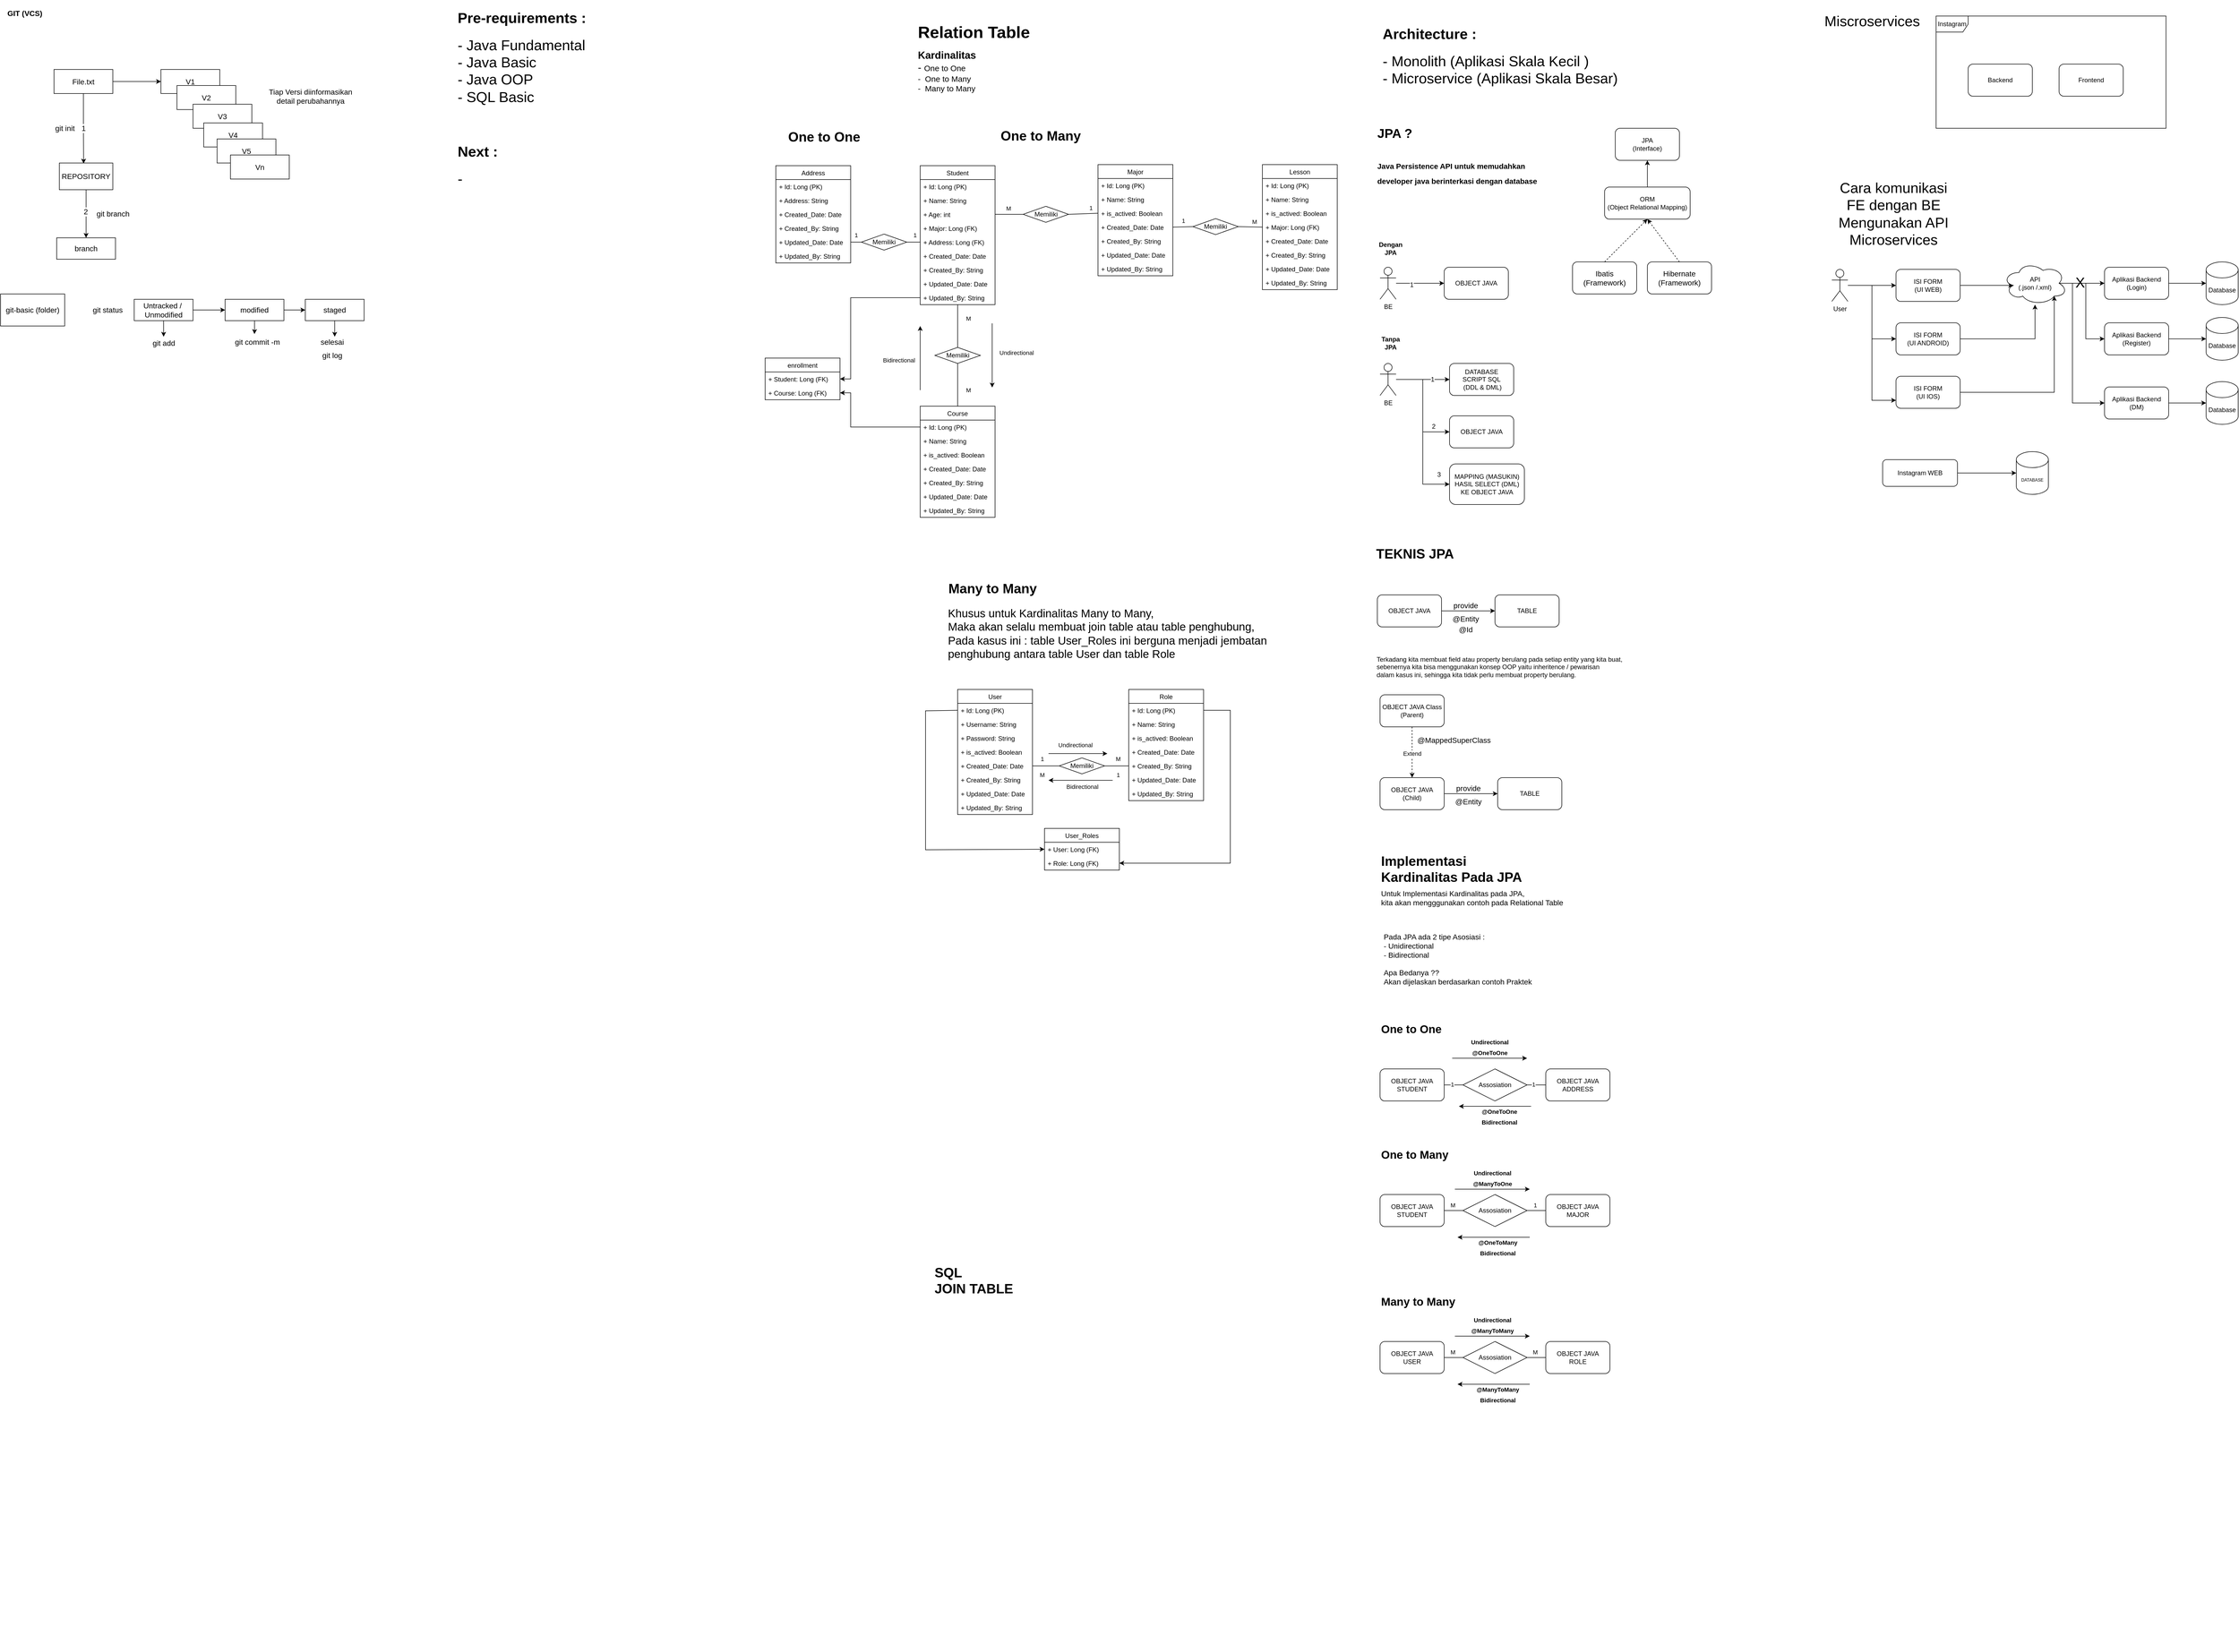 <mxfile version="21.0.8" type="device"><diagram name="Page-1" id="FrjwcLxA4XmpCcScQExD"><mxGraphModel dx="4493" dy="701" grid="1" gridSize="10" guides="1" tooltips="1" connect="1" arrows="1" fold="1" page="1" pageScale="1" pageWidth="850" pageHeight="1100" math="0" shadow="0"><root><mxCell id="0"/><mxCell id="1" parent="0"/><mxCell id="ejZTNf2KyOTtBm2qxNzp-1" value="&lt;h1&gt;JPA ?&lt;br&gt;&lt;br&gt;&lt;font style=&quot;font-size: 14px;&quot;&gt;Java Persistence API untuk memudahkan developer java berinterkasi dengan database&lt;/font&gt;&lt;/h1&gt;" style="text;html=1;strokeColor=none;fillColor=none;spacing=5;spacingTop=-20;whiteSpace=wrap;overflow=hidden;rounded=0;" parent="1" vertex="1"><mxGeometry x="-810" y="230" width="320" height="150" as="geometry"/></mxCell><mxCell id="ejZTNf2KyOTtBm2qxNzp-17" value="&lt;h1 style=&quot;font-size: 27px;&quot;&gt;&lt;font style=&quot;font-size: 27px;&quot;&gt;Architecture :&lt;/font&gt;&lt;/h1&gt;&lt;div style=&quot;font-size: 27px;&quot;&gt;&lt;font style=&quot;font-size: 27px;&quot;&gt;- Monolith (Aplikasi Skala Kecil )&lt;br&gt;- Microservice (Aplikasi Skala Besar)&lt;/font&gt;&lt;/div&gt;" style="text;html=1;strokeColor=none;fillColor=none;spacing=5;spacingTop=-20;whiteSpace=wrap;overflow=hidden;rounded=0;" parent="1" vertex="1"><mxGeometry x="-800" y="40" width="470" height="190" as="geometry"/></mxCell><mxCell id="ejZTNf2KyOTtBm2qxNzp-41" style="edgeStyle=orthogonalEdgeStyle;rounded=0;orthogonalLoop=1;jettySize=auto;html=1;entryX=0;entryY=0.5;entryDx=0;entryDy=0;entryPerimeter=0;fontSize=8;" parent="1" source="ejZTNf2KyOTtBm2qxNzp-19" target="ejZTNf2KyOTtBm2qxNzp-40" edge="1"><mxGeometry relative="1" as="geometry"/></mxCell><mxCell id="ejZTNf2KyOTtBm2qxNzp-19" value="Instagram WEB" style="rounded=1;whiteSpace=wrap;html=1;fontSize=12;" parent="1" vertex="1"><mxGeometry x="140" y="860" width="140" height="50" as="geometry"/></mxCell><mxCell id="ejZTNf2KyOTtBm2qxNzp-35" value="Miscroservices" style="text;html=1;align=center;verticalAlign=middle;resizable=0;points=[];autosize=1;strokeColor=none;fillColor=none;fontSize=27;" parent="1" vertex="1"><mxGeometry x="20" y="15" width="200" height="50" as="geometry"/></mxCell><mxCell id="ejZTNf2KyOTtBm2qxNzp-36" value="Cara komunikasi &lt;br&gt;FE dengan BE&lt;br&gt;Mengunakan API&lt;br&gt;Microservices" style="text;html=1;align=center;verticalAlign=middle;resizable=0;points=[];autosize=1;strokeColor=none;fillColor=none;fontSize=27;" parent="1" vertex="1"><mxGeometry x="45" y="330" width="230" height="140" as="geometry"/></mxCell><mxCell id="ejZTNf2KyOTtBm2qxNzp-37" value="" style="group" parent="1" vertex="1" connectable="0"><mxGeometry x="45" y="490" width="760" height="304" as="geometry"/></mxCell><mxCell id="ejZTNf2KyOTtBm2qxNzp-3" value="User" style="shape=umlActor;verticalLabelPosition=bottom;verticalAlign=top;html=1;outlineConnect=0;" parent="ejZTNf2KyOTtBm2qxNzp-37" vertex="1"><mxGeometry y="14" width="30" height="60" as="geometry"/></mxCell><mxCell id="ejZTNf2KyOTtBm2qxNzp-9" value="ISI FORM&lt;br&gt;(UI WEB)" style="rounded=1;whiteSpace=wrap;html=1;" parent="ejZTNf2KyOTtBm2qxNzp-37" vertex="1"><mxGeometry x="120" y="14" width="120" height="60" as="geometry"/></mxCell><mxCell id="ejZTNf2KyOTtBm2qxNzp-10" style="edgeStyle=orthogonalEdgeStyle;rounded=0;orthogonalLoop=1;jettySize=auto;html=1;" parent="ejZTNf2KyOTtBm2qxNzp-37" source="ejZTNf2KyOTtBm2qxNzp-3" target="ejZTNf2KyOTtBm2qxNzp-9" edge="1"><mxGeometry relative="1" as="geometry"/></mxCell><mxCell id="ejZTNf2KyOTtBm2qxNzp-11" value="API &lt;br&gt;(.json /.xml)" style="ellipse;shape=cloud;whiteSpace=wrap;html=1;" parent="ejZTNf2KyOTtBm2qxNzp-37" vertex="1"><mxGeometry x="320" width="120" height="80" as="geometry"/></mxCell><mxCell id="ejZTNf2KyOTtBm2qxNzp-12" style="edgeStyle=orthogonalEdgeStyle;rounded=0;orthogonalLoop=1;jettySize=auto;html=1;entryX=0.16;entryY=0.55;entryDx=0;entryDy=0;entryPerimeter=0;" parent="ejZTNf2KyOTtBm2qxNzp-37" source="ejZTNf2KyOTtBm2qxNzp-9" target="ejZTNf2KyOTtBm2qxNzp-11" edge="1"><mxGeometry relative="1" as="geometry"/></mxCell><mxCell id="ejZTNf2KyOTtBm2qxNzp-13" value="Aplikasi Backend&lt;br&gt;(Login)" style="rounded=1;whiteSpace=wrap;html=1;" parent="ejZTNf2KyOTtBm2qxNzp-37" vertex="1"><mxGeometry x="510" y="10" width="120" height="60" as="geometry"/></mxCell><mxCell id="ejZTNf2KyOTtBm2qxNzp-14" style="edgeStyle=orthogonalEdgeStyle;rounded=0;orthogonalLoop=1;jettySize=auto;html=1;exitX=0.875;exitY=0.5;exitDx=0;exitDy=0;exitPerimeter=0;" parent="ejZTNf2KyOTtBm2qxNzp-37" source="ejZTNf2KyOTtBm2qxNzp-11" target="ejZTNf2KyOTtBm2qxNzp-13" edge="1"><mxGeometry relative="1" as="geometry"/></mxCell><mxCell id="ejZTNf2KyOTtBm2qxNzp-32" value="X" style="edgeLabel;html=1;align=center;verticalAlign=middle;resizable=0;points=[];fontSize=27;" parent="ejZTNf2KyOTtBm2qxNzp-14" vertex="1" connectable="0"><mxGeometry x="-0.082" y="1" relative="1" as="geometry"><mxPoint as="offset"/></mxGeometry></mxCell><mxCell id="ejZTNf2KyOTtBm2qxNzp-15" value="Database" style="shape=cylinder3;whiteSpace=wrap;html=1;boundedLbl=1;backgroundOutline=1;size=15;" parent="ejZTNf2KyOTtBm2qxNzp-37" vertex="1"><mxGeometry x="700" width="60" height="80" as="geometry"/></mxCell><mxCell id="ejZTNf2KyOTtBm2qxNzp-16" style="edgeStyle=orthogonalEdgeStyle;rounded=0;orthogonalLoop=1;jettySize=auto;html=1;" parent="ejZTNf2KyOTtBm2qxNzp-37" source="ejZTNf2KyOTtBm2qxNzp-13" target="ejZTNf2KyOTtBm2qxNzp-15" edge="1"><mxGeometry relative="1" as="geometry"/></mxCell><mxCell id="ejZTNf2KyOTtBm2qxNzp-22" style="edgeStyle=orthogonalEdgeStyle;rounded=0;orthogonalLoop=1;jettySize=auto;html=1;fontSize=27;" parent="ejZTNf2KyOTtBm2qxNzp-37" source="ejZTNf2KyOTtBm2qxNzp-20" target="ejZTNf2KyOTtBm2qxNzp-11" edge="1"><mxGeometry relative="1" as="geometry"/></mxCell><mxCell id="ejZTNf2KyOTtBm2qxNzp-20" value="ISI FORM&lt;br&gt;(UI ANDROID)" style="rounded=1;whiteSpace=wrap;html=1;" parent="ejZTNf2KyOTtBm2qxNzp-37" vertex="1"><mxGeometry x="120" y="114" width="120" height="60" as="geometry"/></mxCell><mxCell id="ejZTNf2KyOTtBm2qxNzp-24" style="edgeStyle=orthogonalEdgeStyle;rounded=0;orthogonalLoop=1;jettySize=auto;html=1;entryX=0;entryY=0.5;entryDx=0;entryDy=0;fontSize=27;" parent="ejZTNf2KyOTtBm2qxNzp-37" source="ejZTNf2KyOTtBm2qxNzp-3" target="ejZTNf2KyOTtBm2qxNzp-20" edge="1"><mxGeometry relative="1" as="geometry"/></mxCell><mxCell id="ejZTNf2KyOTtBm2qxNzp-23" style="edgeStyle=orthogonalEdgeStyle;rounded=0;orthogonalLoop=1;jettySize=auto;html=1;entryX=0.8;entryY=0.8;entryDx=0;entryDy=0;entryPerimeter=0;fontSize=27;" parent="ejZTNf2KyOTtBm2qxNzp-37" source="ejZTNf2KyOTtBm2qxNzp-21" target="ejZTNf2KyOTtBm2qxNzp-11" edge="1"><mxGeometry relative="1" as="geometry"/></mxCell><mxCell id="ejZTNf2KyOTtBm2qxNzp-21" value="ISI FORM&lt;br&gt;(UI IOS)" style="rounded=1;whiteSpace=wrap;html=1;" parent="ejZTNf2KyOTtBm2qxNzp-37" vertex="1"><mxGeometry x="120" y="214" width="120" height="60" as="geometry"/></mxCell><mxCell id="ejZTNf2KyOTtBm2qxNzp-25" style="edgeStyle=orthogonalEdgeStyle;rounded=0;orthogonalLoop=1;jettySize=auto;html=1;entryX=0;entryY=0.75;entryDx=0;entryDy=0;fontSize=27;" parent="ejZTNf2KyOTtBm2qxNzp-37" source="ejZTNf2KyOTtBm2qxNzp-3" target="ejZTNf2KyOTtBm2qxNzp-21" edge="1"><mxGeometry relative="1" as="geometry"/></mxCell><mxCell id="ejZTNf2KyOTtBm2qxNzp-26" value="Aplikasi Backend&lt;br&gt;(Register)" style="rounded=1;whiteSpace=wrap;html=1;" parent="ejZTNf2KyOTtBm2qxNzp-37" vertex="1"><mxGeometry x="510" y="114" width="120" height="60" as="geometry"/></mxCell><mxCell id="ejZTNf2KyOTtBm2qxNzp-33" style="edgeStyle=orthogonalEdgeStyle;rounded=0;orthogonalLoop=1;jettySize=auto;html=1;entryX=0;entryY=0.5;entryDx=0;entryDy=0;fontSize=27;" parent="ejZTNf2KyOTtBm2qxNzp-37" source="ejZTNf2KyOTtBm2qxNzp-11" target="ejZTNf2KyOTtBm2qxNzp-26" edge="1"><mxGeometry relative="1" as="geometry"/></mxCell><mxCell id="ejZTNf2KyOTtBm2qxNzp-27" value="Aplikasi Backend&lt;br&gt;(DM)" style="rounded=1;whiteSpace=wrap;html=1;" parent="ejZTNf2KyOTtBm2qxNzp-37" vertex="1"><mxGeometry x="510" y="234" width="120" height="60" as="geometry"/></mxCell><mxCell id="ejZTNf2KyOTtBm2qxNzp-34" style="edgeStyle=orthogonalEdgeStyle;rounded=0;orthogonalLoop=1;jettySize=auto;html=1;entryX=0;entryY=0.5;entryDx=0;entryDy=0;fontSize=27;" parent="ejZTNf2KyOTtBm2qxNzp-37" source="ejZTNf2KyOTtBm2qxNzp-11" target="ejZTNf2KyOTtBm2qxNzp-27" edge="1"><mxGeometry relative="1" as="geometry"><Array as="points"><mxPoint x="450" y="40"/><mxPoint x="450" y="264"/></Array></mxGeometry></mxCell><mxCell id="ejZTNf2KyOTtBm2qxNzp-28" value="Database" style="shape=cylinder3;whiteSpace=wrap;html=1;boundedLbl=1;backgroundOutline=1;size=15;" parent="ejZTNf2KyOTtBm2qxNzp-37" vertex="1"><mxGeometry x="700" y="104" width="60" height="80" as="geometry"/></mxCell><mxCell id="ejZTNf2KyOTtBm2qxNzp-30" style="edgeStyle=orthogonalEdgeStyle;rounded=0;orthogonalLoop=1;jettySize=auto;html=1;fontSize=27;" parent="ejZTNf2KyOTtBm2qxNzp-37" source="ejZTNf2KyOTtBm2qxNzp-26" target="ejZTNf2KyOTtBm2qxNzp-28" edge="1"><mxGeometry relative="1" as="geometry"/></mxCell><mxCell id="ejZTNf2KyOTtBm2qxNzp-29" value="Database" style="shape=cylinder3;whiteSpace=wrap;html=1;boundedLbl=1;backgroundOutline=1;size=15;" parent="ejZTNf2KyOTtBm2qxNzp-37" vertex="1"><mxGeometry x="700" y="224" width="60" height="80" as="geometry"/></mxCell><mxCell id="ejZTNf2KyOTtBm2qxNzp-31" style="edgeStyle=orthogonalEdgeStyle;rounded=0;orthogonalLoop=1;jettySize=auto;html=1;fontSize=27;" parent="ejZTNf2KyOTtBm2qxNzp-37" source="ejZTNf2KyOTtBm2qxNzp-27" target="ejZTNf2KyOTtBm2qxNzp-29" edge="1"><mxGeometry relative="1" as="geometry"/></mxCell><mxCell id="ejZTNf2KyOTtBm2qxNzp-38" value="" style="group" parent="1" vertex="1" connectable="0"><mxGeometry x="240" y="30" width="430" height="210" as="geometry"/></mxCell><mxCell id="ejZTNf2KyOTtBm2qxNzp-2" value="Frontend" style="rounded=1;whiteSpace=wrap;html=1;" parent="ejZTNf2KyOTtBm2qxNzp-38" vertex="1"><mxGeometry x="230" y="90" width="120" height="60" as="geometry"/></mxCell><mxCell id="ejZTNf2KyOTtBm2qxNzp-7" value="Instagram" style="shape=umlFrame;whiteSpace=wrap;html=1;pointerEvents=0;" parent="ejZTNf2KyOTtBm2qxNzp-38" vertex="1"><mxGeometry width="430" height="210" as="geometry"/></mxCell><mxCell id="ejZTNf2KyOTtBm2qxNzp-8" value="Backend" style="rounded=1;whiteSpace=wrap;html=1;" parent="ejZTNf2KyOTtBm2qxNzp-38" vertex="1"><mxGeometry x="60" y="90" width="120" height="60" as="geometry"/></mxCell><mxCell id="ejZTNf2KyOTtBm2qxNzp-40" value="DATABASE" style="shape=cylinder3;whiteSpace=wrap;html=1;boundedLbl=1;backgroundOutline=1;size=15;fontSize=8;" parent="1" vertex="1"><mxGeometry x="390" y="845" width="60" height="80" as="geometry"/></mxCell><mxCell id="ejZTNf2KyOTtBm2qxNzp-43" value="User" style="swimlane;fontStyle=0;childLayout=stackLayout;horizontal=1;startSize=26;fillColor=none;horizontalStack=0;resizeParent=1;resizeParentMax=0;resizeLast=0;collapsible=1;marginBottom=0;fontSize=12;" parent="1" vertex="1"><mxGeometry x="-1590" y="1290" width="140" height="234" as="geometry"/></mxCell><mxCell id="ejZTNf2KyOTtBm2qxNzp-44" value="+ Id: Long (PK)" style="text;strokeColor=none;fillColor=none;align=left;verticalAlign=top;spacingLeft=4;spacingRight=4;overflow=hidden;rotatable=0;points=[[0,0.5],[1,0.5]];portConstraint=eastwest;fontSize=12;" parent="ejZTNf2KyOTtBm2qxNzp-43" vertex="1"><mxGeometry y="26" width="140" height="26" as="geometry"/></mxCell><mxCell id="ejZTNf2KyOTtBm2qxNzp-45" value="+ Username: String" style="text;strokeColor=none;fillColor=none;align=left;verticalAlign=top;spacingLeft=4;spacingRight=4;overflow=hidden;rotatable=0;points=[[0,0.5],[1,0.5]];portConstraint=eastwest;fontSize=12;" parent="ejZTNf2KyOTtBm2qxNzp-43" vertex="1"><mxGeometry y="52" width="140" height="26" as="geometry"/></mxCell><mxCell id="ejZTNf2KyOTtBm2qxNzp-46" value="+ Password: String" style="text;strokeColor=none;fillColor=none;align=left;verticalAlign=top;spacingLeft=4;spacingRight=4;overflow=hidden;rotatable=0;points=[[0,0.5],[1,0.5]];portConstraint=eastwest;fontSize=12;" parent="ejZTNf2KyOTtBm2qxNzp-43" vertex="1"><mxGeometry y="78" width="140" height="26" as="geometry"/></mxCell><mxCell id="ejZTNf2KyOTtBm2qxNzp-47" value="+ is_actived: Boolean" style="text;strokeColor=none;fillColor=none;align=left;verticalAlign=top;spacingLeft=4;spacingRight=4;overflow=hidden;rotatable=0;points=[[0,0.5],[1,0.5]];portConstraint=eastwest;fontSize=12;" parent="ejZTNf2KyOTtBm2qxNzp-43" vertex="1"><mxGeometry y="104" width="140" height="26" as="geometry"/></mxCell><mxCell id="ejZTNf2KyOTtBm2qxNzp-49" value="+ Created_Date: Date" style="text;strokeColor=none;fillColor=none;align=left;verticalAlign=top;spacingLeft=4;spacingRight=4;overflow=hidden;rotatable=0;points=[[0,0.5],[1,0.5]];portConstraint=eastwest;fontSize=12;" parent="ejZTNf2KyOTtBm2qxNzp-43" vertex="1"><mxGeometry y="130" width="140" height="26" as="geometry"/></mxCell><mxCell id="ejZTNf2KyOTtBm2qxNzp-50" value="+ Created_By: String" style="text;strokeColor=none;fillColor=none;align=left;verticalAlign=top;spacingLeft=4;spacingRight=4;overflow=hidden;rotatable=0;points=[[0,0.5],[1,0.5]];portConstraint=eastwest;fontSize=12;" parent="ejZTNf2KyOTtBm2qxNzp-43" vertex="1"><mxGeometry y="156" width="140" height="26" as="geometry"/></mxCell><mxCell id="ejZTNf2KyOTtBm2qxNzp-51" value="+ Updated_Date: Date" style="text;strokeColor=none;fillColor=none;align=left;verticalAlign=top;spacingLeft=4;spacingRight=4;overflow=hidden;rotatable=0;points=[[0,0.5],[1,0.5]];portConstraint=eastwest;fontSize=12;" parent="ejZTNf2KyOTtBm2qxNzp-43" vertex="1"><mxGeometry y="182" width="140" height="26" as="geometry"/></mxCell><mxCell id="ejZTNf2KyOTtBm2qxNzp-52" value="+ Updated_By: String" style="text;strokeColor=none;fillColor=none;align=left;verticalAlign=top;spacingLeft=4;spacingRight=4;overflow=hidden;rotatable=0;points=[[0,0.5],[1,0.5]];portConstraint=eastwest;fontSize=12;" parent="ejZTNf2KyOTtBm2qxNzp-43" vertex="1"><mxGeometry y="208" width="140" height="26" as="geometry"/></mxCell><mxCell id="ejZTNf2KyOTtBm2qxNzp-72" value="" style="group" parent="1" vertex="1" connectable="0"><mxGeometry x="-800" y="680" width="270" height="264" as="geometry"/></mxCell><mxCell id="ejZTNf2KyOTtBm2qxNzp-54" value="DATABASE&lt;br&gt;SCRIPT SQL&lt;br&gt;&amp;nbsp;(DDL &amp;amp; DML)" style="rounded=1;whiteSpace=wrap;html=1;fontSize=12;" parent="ejZTNf2KyOTtBm2qxNzp-72" vertex="1"><mxGeometry x="130" width="120" height="60" as="geometry"/></mxCell><mxCell id="ejZTNf2KyOTtBm2qxNzp-57" style="edgeStyle=orthogonalEdgeStyle;rounded=0;orthogonalLoop=1;jettySize=auto;html=1;fontSize=12;" parent="ejZTNf2KyOTtBm2qxNzp-72" source="ejZTNf2KyOTtBm2qxNzp-55" target="ejZTNf2KyOTtBm2qxNzp-54" edge="1"><mxGeometry relative="1" as="geometry"/></mxCell><mxCell id="ejZTNf2KyOTtBm2qxNzp-60" value="1" style="edgeLabel;html=1;align=center;verticalAlign=middle;resizable=0;points=[];fontSize=12;" parent="ejZTNf2KyOTtBm2qxNzp-57" vertex="1" connectable="0"><mxGeometry x="0.36" relative="1" as="geometry"><mxPoint as="offset"/></mxGeometry></mxCell><mxCell id="ejZTNf2KyOTtBm2qxNzp-55" value="BE" style="shape=umlActor;verticalLabelPosition=bottom;verticalAlign=top;html=1;outlineConnect=0;fontSize=12;" parent="ejZTNf2KyOTtBm2qxNzp-72" vertex="1"><mxGeometry width="30" height="60" as="geometry"/></mxCell><mxCell id="ejZTNf2KyOTtBm2qxNzp-58" value="OBJECT JAVA" style="rounded=1;whiteSpace=wrap;html=1;fontSize=12;" parent="ejZTNf2KyOTtBm2qxNzp-72" vertex="1"><mxGeometry x="130" y="98" width="120" height="60" as="geometry"/></mxCell><mxCell id="ejZTNf2KyOTtBm2qxNzp-67" value="2" style="edgeStyle=orthogonalEdgeStyle;rounded=0;orthogonalLoop=1;jettySize=auto;html=1;entryX=0;entryY=0.5;entryDx=0;entryDy=0;fontSize=12;" parent="ejZTNf2KyOTtBm2qxNzp-72" source="ejZTNf2KyOTtBm2qxNzp-55" target="ejZTNf2KyOTtBm2qxNzp-58" edge="1"><mxGeometry x="0.697" y="10" relative="1" as="geometry"><mxPoint as="offset"/></mxGeometry></mxCell><mxCell id="ejZTNf2KyOTtBm2qxNzp-62" value="MAPPING (MASUKIN)&lt;br&gt;HASIL SELECT (DML)&lt;br&gt;KE OBJECT JAVA" style="rounded=1;whiteSpace=wrap;html=1;fontSize=12;" parent="ejZTNf2KyOTtBm2qxNzp-72" vertex="1"><mxGeometry x="130" y="188" width="140" height="76" as="geometry"/></mxCell><mxCell id="ejZTNf2KyOTtBm2qxNzp-68" value="3" style="edgeStyle=orthogonalEdgeStyle;rounded=0;orthogonalLoop=1;jettySize=auto;html=1;entryX=0;entryY=0.5;entryDx=0;entryDy=0;fontSize=12;" parent="ejZTNf2KyOTtBm2qxNzp-72" source="ejZTNf2KyOTtBm2qxNzp-55" target="ejZTNf2KyOTtBm2qxNzp-62" edge="1"><mxGeometry x="0.865" y="18" relative="1" as="geometry"><mxPoint as="offset"/></mxGeometry></mxCell><mxCell id="ejZTNf2KyOTtBm2qxNzp-74" value="JPA&lt;br&gt;(Interface)" style="rounded=1;whiteSpace=wrap;html=1;fontSize=12;" parent="1" vertex="1"><mxGeometry x="-360" y="240" width="120" height="60" as="geometry"/></mxCell><mxCell id="ejZTNf2KyOTtBm2qxNzp-76" style="edgeStyle=orthogonalEdgeStyle;rounded=0;orthogonalLoop=1;jettySize=auto;html=1;entryX=0.5;entryY=1;entryDx=0;entryDy=0;fontSize=12;" parent="1" source="ejZTNf2KyOTtBm2qxNzp-75" target="ejZTNf2KyOTtBm2qxNzp-74" edge="1"><mxGeometry relative="1" as="geometry"/></mxCell><mxCell id="ejZTNf2KyOTtBm2qxNzp-75" value="ORM&lt;br&gt;(Object Relational Mapping)" style="rounded=1;whiteSpace=wrap;html=1;fontSize=12;" parent="1" vertex="1"><mxGeometry x="-380" y="350" width="160" height="60" as="geometry"/></mxCell><mxCell id="ejZTNf2KyOTtBm2qxNzp-77" value="" style="group" parent="1" vertex="1" connectable="0"><mxGeometry x="-800" y="500" width="240" height="60" as="geometry"/></mxCell><mxCell id="ejZTNf2KyOTtBm2qxNzp-69" value="BE" style="shape=umlActor;verticalLabelPosition=bottom;verticalAlign=top;html=1;outlineConnect=0;fontSize=12;" parent="ejZTNf2KyOTtBm2qxNzp-77" vertex="1"><mxGeometry width="30" height="60" as="geometry"/></mxCell><mxCell id="ejZTNf2KyOTtBm2qxNzp-70" value="OBJECT JAVA" style="rounded=1;whiteSpace=wrap;html=1;fontSize=12;" parent="ejZTNf2KyOTtBm2qxNzp-77" vertex="1"><mxGeometry x="120" width="120" height="60" as="geometry"/></mxCell><mxCell id="ejZTNf2KyOTtBm2qxNzp-71" style="edgeStyle=orthogonalEdgeStyle;rounded=0;orthogonalLoop=1;jettySize=auto;html=1;fontSize=12;" parent="ejZTNf2KyOTtBm2qxNzp-77" source="ejZTNf2KyOTtBm2qxNzp-69" target="ejZTNf2KyOTtBm2qxNzp-70" edge="1"><mxGeometry relative="1" as="geometry"/></mxCell><mxCell id="ejZTNf2KyOTtBm2qxNzp-73" value="1" style="edgeLabel;html=1;align=center;verticalAlign=middle;resizable=0;points=[];fontSize=12;" parent="ejZTNf2KyOTtBm2qxNzp-71" vertex="1" connectable="0"><mxGeometry x="-0.356" y="-3" relative="1" as="geometry"><mxPoint as="offset"/></mxGeometry></mxCell><mxCell id="ejZTNf2KyOTtBm2qxNzp-78" value="&lt;b&gt;Tanpa JPA&lt;/b&gt;" style="text;html=1;strokeColor=none;fillColor=none;align=center;verticalAlign=middle;whiteSpace=wrap;rounded=0;fontSize=12;" parent="1" vertex="1"><mxGeometry x="-810" y="627" width="60" height="30" as="geometry"/></mxCell><mxCell id="ejZTNf2KyOTtBm2qxNzp-79" value="&lt;b&gt;Dengan JPA&lt;/b&gt;" style="text;html=1;strokeColor=none;fillColor=none;align=center;verticalAlign=middle;whiteSpace=wrap;rounded=0;fontSize=12;" parent="1" vertex="1"><mxGeometry x="-810" y="450" width="60" height="30" as="geometry"/></mxCell><mxCell id="ejZTNf2KyOTtBm2qxNzp-83" value="Ibatis&lt;br&gt;(Framework)" style="rounded=1;whiteSpace=wrap;html=1;fontSize=14;" parent="1" vertex="1"><mxGeometry x="-440" y="490" width="120" height="60" as="geometry"/></mxCell><mxCell id="ejZTNf2KyOTtBm2qxNzp-85" value="" style="endArrow=classic;html=1;rounded=0;fontSize=14;entryX=0.5;entryY=1;entryDx=0;entryDy=0;exitX=0.5;exitY=0;exitDx=0;exitDy=0;dashed=1;" parent="1" source="ejZTNf2KyOTtBm2qxNzp-83" target="ejZTNf2KyOTtBm2qxNzp-75" edge="1"><mxGeometry width="50" height="50" relative="1" as="geometry"><mxPoint x="-390" y="630" as="sourcePoint"/><mxPoint x="-340" y="580" as="targetPoint"/></mxGeometry></mxCell><mxCell id="ejZTNf2KyOTtBm2qxNzp-86" value="Hibernate&lt;br&gt;(Framework)" style="rounded=1;whiteSpace=wrap;html=1;fontSize=14;" parent="1" vertex="1"><mxGeometry x="-300" y="490" width="120" height="60" as="geometry"/></mxCell><mxCell id="ejZTNf2KyOTtBm2qxNzp-87" value="" style="endArrow=classic;html=1;rounded=0;fontSize=14;entryX=0.5;entryY=1;entryDx=0;entryDy=0;exitX=0.5;exitY=0;exitDx=0;exitDy=0;dashed=1;" parent="1" source="ejZTNf2KyOTtBm2qxNzp-86" target="ejZTNf2KyOTtBm2qxNzp-75" edge="1"><mxGeometry width="50" height="50" relative="1" as="geometry"><mxPoint x="-370" y="500" as="sourcePoint"/><mxPoint x="-290" y="420" as="targetPoint"/></mxGeometry></mxCell><mxCell id="ejZTNf2KyOTtBm2qxNzp-89" style="edgeStyle=orthogonalEdgeStyle;rounded=0;orthogonalLoop=1;jettySize=auto;html=1;fontSize=14;entryX=0;entryY=0.5;entryDx=0;entryDy=0;" parent="1" source="ejZTNf2KyOTtBm2qxNzp-88" target="ejZTNf2KyOTtBm2qxNzp-90" edge="1"><mxGeometry relative="1" as="geometry"><mxPoint x="-595" y="1143" as="targetPoint"/></mxGeometry></mxCell><mxCell id="ejZTNf2KyOTtBm2qxNzp-91" value="provide" style="edgeLabel;html=1;align=center;verticalAlign=middle;resizable=0;points=[];fontSize=14;" parent="ejZTNf2KyOTtBm2qxNzp-89" vertex="1" connectable="0"><mxGeometry x="-0.14" relative="1" as="geometry"><mxPoint x="2" y="-10" as="offset"/></mxGeometry></mxCell><mxCell id="ejZTNf2KyOTtBm2qxNzp-88" value="OBJECT JAVA" style="rounded=1;whiteSpace=wrap;html=1;fontSize=12;" parent="1" vertex="1"><mxGeometry x="-805" y="1113" width="120" height="60" as="geometry"/></mxCell><mxCell id="ejZTNf2KyOTtBm2qxNzp-90" value="TABLE" style="rounded=1;whiteSpace=wrap;html=1;fontSize=12;" parent="1" vertex="1"><mxGeometry x="-585" y="1113" width="120" height="60" as="geometry"/></mxCell><mxCell id="ejZTNf2KyOTtBm2qxNzp-92" value="&lt;b&gt;&lt;font style=&quot;font-size: 25px;&quot;&gt;TEKNIS JPA&lt;/font&gt;&lt;/b&gt;" style="text;html=1;strokeColor=none;fillColor=none;align=center;verticalAlign=middle;whiteSpace=wrap;rounded=0;fontSize=14;" parent="1" vertex="1"><mxGeometry x="-817.5" y="1020" width="165" height="30" as="geometry"/></mxCell><mxCell id="ejZTNf2KyOTtBm2qxNzp-94" value="@Entity" style="text;html=1;align=center;verticalAlign=middle;resizable=0;points=[];autosize=1;strokeColor=none;fillColor=none;fontSize=14;" parent="1" vertex="1"><mxGeometry x="-675" y="1143" width="70" height="30" as="geometry"/></mxCell><mxCell id="ejZTNf2KyOTtBm2qxNzp-95" value="@Id" style="text;html=1;align=center;verticalAlign=middle;resizable=0;points=[];autosize=1;strokeColor=none;fillColor=none;fontSize=14;" parent="1" vertex="1"><mxGeometry x="-665" y="1163" width="50" height="30" as="geometry"/></mxCell><mxCell id="jKiYa3toQagvVLBGsKbB-4" value="&lt;font style=&quot;&quot;&gt;&lt;font style=&quot;&quot;&gt;&lt;font style=&quot;font-size: 31px; font-weight: bold;&quot;&gt;Relation Table&lt;/font&gt;&lt;br&gt;&lt;br&gt;&lt;div style=&quot;font-size: 19px; font-weight: bold; text-align: left;&quot;&gt;&lt;span style=&quot;background-color: initial;&quot;&gt;Kardinalitas&lt;/span&gt;&lt;/div&gt;&lt;div style=&quot;text-align: left;&quot;&gt;&lt;span style=&quot;background-color: initial; font-size: 19px;&quot;&gt;-&lt;b&gt;&amp;nbsp;&lt;/b&gt;&lt;/span&gt;&lt;span style=&quot;font-size: 15px; font-weight: normal; background-color: initial;&quot;&gt;One to One&lt;/span&gt;&lt;/div&gt;&lt;div style=&quot;text-align: left;&quot;&gt;&lt;span style=&quot;font-size: 15px; background-color: initial;&quot;&gt;-&amp;nbsp; One to Many&lt;/span&gt;&lt;/div&gt;&lt;div style=&quot;text-align: left;&quot;&gt;&lt;span style=&quot;font-size: 15px; background-color: initial;&quot;&gt;-&amp;nbsp; Many to Many&lt;/span&gt;&lt;/div&gt;&lt;/font&gt;&lt;br&gt;&lt;/font&gt;" style="text;html=1;align=center;verticalAlign=middle;resizable=0;points=[];autosize=1;strokeColor=none;fillColor=none;" parent="1" vertex="1"><mxGeometry x="-1675" y="35" width="230" height="160" as="geometry"/></mxCell><mxCell id="jKiYa3toQagvVLBGsKbB-5" value="&lt;b&gt;GIT (VCS)&lt;/b&gt;" style="text;html=1;align=center;verticalAlign=middle;resizable=0;points=[];autosize=1;strokeColor=none;fillColor=none;fontSize=14;" parent="1" vertex="1"><mxGeometry x="-3380" y="10" width="90" height="30" as="geometry"/></mxCell><mxCell id="jKiYa3toQagvVLBGsKbB-6" style="edgeStyle=orthogonalEdgeStyle;rounded=0;orthogonalLoop=1;jettySize=auto;html=1;fontSize=14;" parent="1" source="jKiYa3toQagvVLBGsKbB-8" edge="1"><mxGeometry relative="1" as="geometry"><mxPoint x="-3080" y="152.5" as="targetPoint"/></mxGeometry></mxCell><mxCell id="jKiYa3toQagvVLBGsKbB-7" value="1" style="edgeStyle=orthogonalEdgeStyle;rounded=0;orthogonalLoop=1;jettySize=auto;html=1;entryX=0.454;entryY=0.02;entryDx=0;entryDy=0;entryPerimeter=0;fontSize=14;" parent="1" source="jKiYa3toQagvVLBGsKbB-8" target="jKiYa3toQagvVLBGsKbB-18" edge="1"><mxGeometry relative="1" as="geometry"/></mxCell><mxCell id="jKiYa3toQagvVLBGsKbB-8" value="File.txt" style="rounded=0;whiteSpace=wrap;html=1;fontSize=14;" parent="1" vertex="1"><mxGeometry x="-3280" y="130" width="110" height="45" as="geometry"/></mxCell><mxCell id="jKiYa3toQagvVLBGsKbB-9" value="V1" style="rounded=0;whiteSpace=wrap;html=1;fontSize=14;" parent="1" vertex="1"><mxGeometry x="-3080" y="130" width="110" height="45" as="geometry"/></mxCell><mxCell id="jKiYa3toQagvVLBGsKbB-10" value="V2" style="rounded=0;whiteSpace=wrap;html=1;fontSize=14;" parent="1" vertex="1"><mxGeometry x="-3050" y="160" width="110" height="45" as="geometry"/></mxCell><mxCell id="jKiYa3toQagvVLBGsKbB-11" value="V3" style="rounded=0;whiteSpace=wrap;html=1;fontSize=14;" parent="1" vertex="1"><mxGeometry x="-3020" y="195" width="110" height="45" as="geometry"/></mxCell><mxCell id="jKiYa3toQagvVLBGsKbB-12" value="V4" style="rounded=0;whiteSpace=wrap;html=1;fontSize=14;" parent="1" vertex="1"><mxGeometry x="-3000" y="230" width="110" height="45" as="geometry"/></mxCell><mxCell id="jKiYa3toQagvVLBGsKbB-13" value="V5" style="rounded=0;whiteSpace=wrap;html=1;fontSize=14;" parent="1" vertex="1"><mxGeometry x="-2975" y="260" width="110" height="45" as="geometry"/></mxCell><mxCell id="jKiYa3toQagvVLBGsKbB-14" value="Vn" style="rounded=0;whiteSpace=wrap;html=1;fontSize=14;" parent="1" vertex="1"><mxGeometry x="-2950" y="290" width="110" height="45" as="geometry"/></mxCell><mxCell id="jKiYa3toQagvVLBGsKbB-15" value="Tiap Versi diinformasikan detail perubahannya" style="text;html=1;strokeColor=none;fillColor=none;align=center;verticalAlign=middle;whiteSpace=wrap;rounded=0;fontSize=14;" parent="1" vertex="1"><mxGeometry x="-2890" y="165" width="180" height="30" as="geometry"/></mxCell><mxCell id="jKiYa3toQagvVLBGsKbB-16" style="edgeStyle=orthogonalEdgeStyle;rounded=0;orthogonalLoop=1;jettySize=auto;html=1;fontSize=14;" parent="1" source="jKiYa3toQagvVLBGsKbB-18" target="jKiYa3toQagvVLBGsKbB-20" edge="1"><mxGeometry relative="1" as="geometry"/></mxCell><mxCell id="jKiYa3toQagvVLBGsKbB-17" value="2" style="edgeLabel;html=1;align=center;verticalAlign=middle;resizable=0;points=[];fontSize=14;" parent="jKiYa3toQagvVLBGsKbB-16" vertex="1" connectable="0"><mxGeometry x="-0.095" y="-1" relative="1" as="geometry"><mxPoint as="offset"/></mxGeometry></mxCell><mxCell id="jKiYa3toQagvVLBGsKbB-18" value="REPOSITORY" style="rounded=0;whiteSpace=wrap;html=1;fontSize=14;" parent="1" vertex="1"><mxGeometry x="-3270" y="305" width="100" height="50" as="geometry"/></mxCell><mxCell id="jKiYa3toQagvVLBGsKbB-19" value="git init" style="text;html=1;align=center;verticalAlign=middle;resizable=0;points=[];autosize=1;strokeColor=none;fillColor=none;fontSize=14;" parent="1" vertex="1"><mxGeometry x="-3290" y="225" width="60" height="30" as="geometry"/></mxCell><mxCell id="jKiYa3toQagvVLBGsKbB-20" value="branch" style="rounded=0;whiteSpace=wrap;html=1;fontSize=14;" parent="1" vertex="1"><mxGeometry x="-3275" y="445" width="110" height="40" as="geometry"/></mxCell><mxCell id="jKiYa3toQagvVLBGsKbB-21" value="git branch" style="text;html=1;align=center;verticalAlign=middle;resizable=0;points=[];autosize=1;strokeColor=none;fillColor=none;fontSize=14;" parent="1" vertex="1"><mxGeometry x="-3210" y="385" width="80" height="30" as="geometry"/></mxCell><mxCell id="jKiYa3toQagvVLBGsKbB-22" style="edgeStyle=orthogonalEdgeStyle;rounded=0;orthogonalLoop=1;jettySize=auto;html=1;fontSize=14;" parent="1" source="jKiYa3toQagvVLBGsKbB-24" target="jKiYa3toQagvVLBGsKbB-27" edge="1"><mxGeometry relative="1" as="geometry"/></mxCell><mxCell id="jKiYa3toQagvVLBGsKbB-23" style="edgeStyle=orthogonalEdgeStyle;rounded=0;orthogonalLoop=1;jettySize=auto;html=1;fontSize=14;" parent="1" source="jKiYa3toQagvVLBGsKbB-24" edge="1"><mxGeometry relative="1" as="geometry"><mxPoint x="-3075" y="630" as="targetPoint"/></mxGeometry></mxCell><mxCell id="jKiYa3toQagvVLBGsKbB-24" value="Untracked /&amp;nbsp;&lt;br&gt;Unmodified" style="rounded=0;whiteSpace=wrap;html=1;fontSize=14;" parent="1" vertex="1"><mxGeometry x="-3130" y="560" width="110" height="40" as="geometry"/></mxCell><mxCell id="jKiYa3toQagvVLBGsKbB-25" style="edgeStyle=orthogonalEdgeStyle;rounded=0;orthogonalLoop=1;jettySize=auto;html=1;fontSize=14;" parent="1" source="jKiYa3toQagvVLBGsKbB-27" target="jKiYa3toQagvVLBGsKbB-29" edge="1"><mxGeometry relative="1" as="geometry"/></mxCell><mxCell id="jKiYa3toQagvVLBGsKbB-26" style="edgeStyle=orthogonalEdgeStyle;rounded=0;orthogonalLoop=1;jettySize=auto;html=1;entryX=0.453;entryY=-0.002;entryDx=0;entryDy=0;entryPerimeter=0;fontSize=14;" parent="1" source="jKiYa3toQagvVLBGsKbB-27" target="jKiYa3toQagvVLBGsKbB-33" edge="1"><mxGeometry relative="1" as="geometry"/></mxCell><mxCell id="jKiYa3toQagvVLBGsKbB-27" value="modified" style="rounded=0;whiteSpace=wrap;html=1;fontSize=14;" parent="1" vertex="1"><mxGeometry x="-2960" y="560" width="110" height="40" as="geometry"/></mxCell><mxCell id="jKiYa3toQagvVLBGsKbB-28" style="edgeStyle=orthogonalEdgeStyle;rounded=0;orthogonalLoop=1;jettySize=auto;html=1;fontSize=14;" parent="1" source="jKiYa3toQagvVLBGsKbB-29" edge="1"><mxGeometry relative="1" as="geometry"><mxPoint x="-2755" y="630" as="targetPoint"/></mxGeometry></mxCell><mxCell id="jKiYa3toQagvVLBGsKbB-29" value="staged" style="rounded=0;whiteSpace=wrap;html=1;fontSize=14;" parent="1" vertex="1"><mxGeometry x="-2810" y="560" width="110" height="40" as="geometry"/></mxCell><mxCell id="jKiYa3toQagvVLBGsKbB-30" value="git-basic (folder)" style="rounded=0;whiteSpace=wrap;html=1;fontSize=14;" parent="1" vertex="1"><mxGeometry x="-3380" y="550" width="120" height="60" as="geometry"/></mxCell><mxCell id="jKiYa3toQagvVLBGsKbB-31" value="git add" style="text;html=1;align=center;verticalAlign=middle;resizable=0;points=[];autosize=1;strokeColor=none;fillColor=none;fontSize=14;" parent="1" vertex="1"><mxGeometry x="-3110" y="627" width="70" height="30" as="geometry"/></mxCell><mxCell id="jKiYa3toQagvVLBGsKbB-32" value="git status" style="text;html=1;align=center;verticalAlign=middle;resizable=0;points=[];autosize=1;strokeColor=none;fillColor=none;fontSize=14;" parent="1" vertex="1"><mxGeometry x="-3220" y="565" width="80" height="30" as="geometry"/></mxCell><mxCell id="jKiYa3toQagvVLBGsKbB-33" value="git commit -m" style="text;html=1;align=center;verticalAlign=middle;resizable=0;points=[];autosize=1;strokeColor=none;fillColor=none;fontSize=14;" parent="1" vertex="1"><mxGeometry x="-2955" y="625" width="110" height="30" as="geometry"/></mxCell><mxCell id="jKiYa3toQagvVLBGsKbB-34" value="selesai" style="text;html=1;align=center;verticalAlign=middle;resizable=0;points=[];autosize=1;strokeColor=none;fillColor=none;fontSize=14;" parent="1" vertex="1"><mxGeometry x="-2795" y="625" width="70" height="30" as="geometry"/></mxCell><mxCell id="jKiYa3toQagvVLBGsKbB-35" value="git log" style="text;html=1;align=center;verticalAlign=middle;resizable=0;points=[];autosize=1;strokeColor=none;fillColor=none;fontSize=14;" parent="1" vertex="1"><mxGeometry x="-2790" y="650" width="60" height="30" as="geometry"/></mxCell><mxCell id="jKiYa3toQagvVLBGsKbB-36" value="Student" style="swimlane;fontStyle=0;childLayout=stackLayout;horizontal=1;startSize=26;fillColor=none;horizontalStack=0;resizeParent=1;resizeParentMax=0;resizeLast=0;collapsible=1;marginBottom=0;fontSize=12;" parent="1" vertex="1"><mxGeometry x="-1660" y="310" width="140" height="260" as="geometry"/></mxCell><mxCell id="jKiYa3toQagvVLBGsKbB-37" value="+ Id: Long (PK)" style="text;strokeColor=none;fillColor=none;align=left;verticalAlign=top;spacingLeft=4;spacingRight=4;overflow=hidden;rotatable=0;points=[[0,0.5],[1,0.5]];portConstraint=eastwest;fontSize=12;" parent="jKiYa3toQagvVLBGsKbB-36" vertex="1"><mxGeometry y="26" width="140" height="26" as="geometry"/></mxCell><mxCell id="jKiYa3toQagvVLBGsKbB-38" value="+ Name: String" style="text;strokeColor=none;fillColor=none;align=left;verticalAlign=top;spacingLeft=4;spacingRight=4;overflow=hidden;rotatable=0;points=[[0,0.5],[1,0.5]];portConstraint=eastwest;fontSize=12;" parent="jKiYa3toQagvVLBGsKbB-36" vertex="1"><mxGeometry y="52" width="140" height="26" as="geometry"/></mxCell><mxCell id="jKiYa3toQagvVLBGsKbB-39" value="+ Age: int" style="text;strokeColor=none;fillColor=none;align=left;verticalAlign=top;spacingLeft=4;spacingRight=4;overflow=hidden;rotatable=0;points=[[0,0.5],[1,0.5]];portConstraint=eastwest;fontSize=12;" parent="jKiYa3toQagvVLBGsKbB-36" vertex="1"><mxGeometry y="78" width="140" height="26" as="geometry"/></mxCell><mxCell id="jKiYa3toQagvVLBGsKbB-40" value="+ Major: Long (FK)" style="text;strokeColor=none;fillColor=none;align=left;verticalAlign=top;spacingLeft=4;spacingRight=4;overflow=hidden;rotatable=0;points=[[0,0.5],[1,0.5]];portConstraint=eastwest;fontSize=12;" parent="jKiYa3toQagvVLBGsKbB-36" vertex="1"><mxGeometry y="104" width="140" height="26" as="geometry"/></mxCell><mxCell id="jKiYa3toQagvVLBGsKbB-41" value="+ Address: Long (FK)" style="text;strokeColor=none;fillColor=none;align=left;verticalAlign=top;spacingLeft=4;spacingRight=4;overflow=hidden;rotatable=0;points=[[0,0.5],[1,0.5]];portConstraint=eastwest;fontSize=12;" parent="jKiYa3toQagvVLBGsKbB-36" vertex="1"><mxGeometry y="130" width="140" height="26" as="geometry"/></mxCell><mxCell id="jKiYa3toQagvVLBGsKbB-42" value="+ Created_Date: Date" style="text;strokeColor=none;fillColor=none;align=left;verticalAlign=top;spacingLeft=4;spacingRight=4;overflow=hidden;rotatable=0;points=[[0,0.5],[1,0.5]];portConstraint=eastwest;fontSize=12;" parent="jKiYa3toQagvVLBGsKbB-36" vertex="1"><mxGeometry y="156" width="140" height="26" as="geometry"/></mxCell><mxCell id="jKiYa3toQagvVLBGsKbB-43" value="+ Created_By: String" style="text;strokeColor=none;fillColor=none;align=left;verticalAlign=top;spacingLeft=4;spacingRight=4;overflow=hidden;rotatable=0;points=[[0,0.5],[1,0.5]];portConstraint=eastwest;fontSize=12;" parent="jKiYa3toQagvVLBGsKbB-36" vertex="1"><mxGeometry y="182" width="140" height="26" as="geometry"/></mxCell><mxCell id="jKiYa3toQagvVLBGsKbB-44" value="+ Updated_Date: Date" style="text;strokeColor=none;fillColor=none;align=left;verticalAlign=top;spacingLeft=4;spacingRight=4;overflow=hidden;rotatable=0;points=[[0,0.5],[1,0.5]];portConstraint=eastwest;fontSize=12;" parent="jKiYa3toQagvVLBGsKbB-36" vertex="1"><mxGeometry y="208" width="140" height="26" as="geometry"/></mxCell><mxCell id="jKiYa3toQagvVLBGsKbB-45" value="+ Updated_By: String" style="text;strokeColor=none;fillColor=none;align=left;verticalAlign=top;spacingLeft=4;spacingRight=4;overflow=hidden;rotatable=0;points=[[0,0.5],[1,0.5]];portConstraint=eastwest;fontSize=12;" parent="jKiYa3toQagvVLBGsKbB-36" vertex="1"><mxGeometry y="234" width="140" height="26" as="geometry"/></mxCell><mxCell id="jKiYa3toQagvVLBGsKbB-46" value="Major" style="swimlane;fontStyle=0;childLayout=stackLayout;horizontal=1;startSize=26;fillColor=none;horizontalStack=0;resizeParent=1;resizeParentMax=0;resizeLast=0;collapsible=1;marginBottom=0;fontSize=12;" parent="1" vertex="1"><mxGeometry x="-1327.5" y="308" width="140" height="208" as="geometry"/></mxCell><mxCell id="jKiYa3toQagvVLBGsKbB-47" value="+ Id: Long (PK)" style="text;strokeColor=none;fillColor=none;align=left;verticalAlign=top;spacingLeft=4;spacingRight=4;overflow=hidden;rotatable=0;points=[[0,0.5],[1,0.5]];portConstraint=eastwest;fontSize=12;" parent="jKiYa3toQagvVLBGsKbB-46" vertex="1"><mxGeometry y="26" width="140" height="26" as="geometry"/></mxCell><mxCell id="jKiYa3toQagvVLBGsKbB-48" value="+ Name: String" style="text;strokeColor=none;fillColor=none;align=left;verticalAlign=top;spacingLeft=4;spacingRight=4;overflow=hidden;rotatable=0;points=[[0,0.5],[1,0.5]];portConstraint=eastwest;fontSize=12;" parent="jKiYa3toQagvVLBGsKbB-46" vertex="1"><mxGeometry y="52" width="140" height="26" as="geometry"/></mxCell><mxCell id="jKiYa3toQagvVLBGsKbB-49" value="+ is_actived: Boolean" style="text;strokeColor=none;fillColor=none;align=left;verticalAlign=top;spacingLeft=4;spacingRight=4;overflow=hidden;rotatable=0;points=[[0,0.5],[1,0.5]];portConstraint=eastwest;fontSize=12;" parent="jKiYa3toQagvVLBGsKbB-46" vertex="1"><mxGeometry y="78" width="140" height="26" as="geometry"/></mxCell><mxCell id="jKiYa3toQagvVLBGsKbB-51" value="+ Created_Date: Date" style="text;strokeColor=none;fillColor=none;align=left;verticalAlign=top;spacingLeft=4;spacingRight=4;overflow=hidden;rotatable=0;points=[[0,0.5],[1,0.5]];portConstraint=eastwest;fontSize=12;" parent="jKiYa3toQagvVLBGsKbB-46" vertex="1"><mxGeometry y="104" width="140" height="26" as="geometry"/></mxCell><mxCell id="jKiYa3toQagvVLBGsKbB-52" value="+ Created_By: String" style="text;strokeColor=none;fillColor=none;align=left;verticalAlign=top;spacingLeft=4;spacingRight=4;overflow=hidden;rotatable=0;points=[[0,0.5],[1,0.5]];portConstraint=eastwest;fontSize=12;" parent="jKiYa3toQagvVLBGsKbB-46" vertex="1"><mxGeometry y="130" width="140" height="26" as="geometry"/></mxCell><mxCell id="jKiYa3toQagvVLBGsKbB-53" value="+ Updated_Date: Date" style="text;strokeColor=none;fillColor=none;align=left;verticalAlign=top;spacingLeft=4;spacingRight=4;overflow=hidden;rotatable=0;points=[[0,0.5],[1,0.5]];portConstraint=eastwest;fontSize=12;" parent="jKiYa3toQagvVLBGsKbB-46" vertex="1"><mxGeometry y="156" width="140" height="26" as="geometry"/></mxCell><mxCell id="jKiYa3toQagvVLBGsKbB-54" value="+ Updated_By: String" style="text;strokeColor=none;fillColor=none;align=left;verticalAlign=top;spacingLeft=4;spacingRight=4;overflow=hidden;rotatable=0;points=[[0,0.5],[1,0.5]];portConstraint=eastwest;fontSize=12;" parent="jKiYa3toQagvVLBGsKbB-46" vertex="1"><mxGeometry y="182" width="140" height="26" as="geometry"/></mxCell><mxCell id="jKiYa3toQagvVLBGsKbB-55" value="Memiliki" style="shape=rhombus;perimeter=rhombusPerimeter;whiteSpace=wrap;html=1;align=center;" parent="1" vertex="1"><mxGeometry x="-1467.5" y="386" width="85" height="30" as="geometry"/></mxCell><mxCell id="jKiYa3toQagvVLBGsKbB-56" value="" style="endArrow=none;html=1;rounded=0;entryX=0;entryY=0.5;entryDx=0;entryDy=0;exitX=1;exitY=0.5;exitDx=0;exitDy=0;" parent="1" source="jKiYa3toQagvVLBGsKbB-55" target="jKiYa3toQagvVLBGsKbB-49" edge="1"><mxGeometry width="50" height="50" relative="1" as="geometry"><mxPoint x="-1440" y="490" as="sourcePoint"/><mxPoint x="-1390" y="440" as="targetPoint"/></mxGeometry></mxCell><mxCell id="jKiYa3toQagvVLBGsKbB-57" value="1" style="edgeLabel;html=1;align=center;verticalAlign=middle;resizable=0;points=[];" parent="jKiYa3toQagvVLBGsKbB-56" vertex="1" connectable="0"><mxGeometry x="0.425" y="1" relative="1" as="geometry"><mxPoint x="2" y="-10" as="offset"/></mxGeometry></mxCell><mxCell id="jKiYa3toQagvVLBGsKbB-58" value="M" style="endArrow=none;html=1;rounded=0;entryX=0;entryY=0.5;entryDx=0;entryDy=0;" parent="1" source="jKiYa3toQagvVLBGsKbB-39" target="jKiYa3toQagvVLBGsKbB-55" edge="1"><mxGeometry x="-0.063" y="11" width="50" height="50" relative="1" as="geometry"><mxPoint x="-1460" y="410" as="sourcePoint"/><mxPoint x="-1410" y="360" as="targetPoint"/><mxPoint as="offset"/></mxGeometry></mxCell><mxCell id="jKiYa3toQagvVLBGsKbB-60" value="&lt;font style=&quot;font-size: 25px;&quot;&gt;&lt;b&gt;One to One&lt;/b&gt;&lt;/font&gt;" style="text;html=1;align=center;verticalAlign=middle;resizable=0;points=[];autosize=1;strokeColor=none;fillColor=none;" parent="1" vertex="1"><mxGeometry x="-1920" y="235" width="160" height="40" as="geometry"/></mxCell><mxCell id="jKiYa3toQagvVLBGsKbB-62" value="Lesson" style="swimlane;fontStyle=0;childLayout=stackLayout;horizontal=1;startSize=26;fillColor=none;horizontalStack=0;resizeParent=1;resizeParentMax=0;resizeLast=0;collapsible=1;marginBottom=0;fontSize=12;" parent="1" vertex="1"><mxGeometry x="-1020" y="308" width="140" height="234" as="geometry"/></mxCell><mxCell id="jKiYa3toQagvVLBGsKbB-63" value="+ Id: Long (PK)" style="text;strokeColor=none;fillColor=none;align=left;verticalAlign=top;spacingLeft=4;spacingRight=4;overflow=hidden;rotatable=0;points=[[0,0.5],[1,0.5]];portConstraint=eastwest;fontSize=12;" parent="jKiYa3toQagvVLBGsKbB-62" vertex="1"><mxGeometry y="26" width="140" height="26" as="geometry"/></mxCell><mxCell id="jKiYa3toQagvVLBGsKbB-64" value="+ Name: String" style="text;strokeColor=none;fillColor=none;align=left;verticalAlign=top;spacingLeft=4;spacingRight=4;overflow=hidden;rotatable=0;points=[[0,0.5],[1,0.5]];portConstraint=eastwest;fontSize=12;" parent="jKiYa3toQagvVLBGsKbB-62" vertex="1"><mxGeometry y="52" width="140" height="26" as="geometry"/></mxCell><mxCell id="jKiYa3toQagvVLBGsKbB-65" value="+ is_actived: Boolean" style="text;strokeColor=none;fillColor=none;align=left;verticalAlign=top;spacingLeft=4;spacingRight=4;overflow=hidden;rotatable=0;points=[[0,0.5],[1,0.5]];portConstraint=eastwest;fontSize=12;" parent="jKiYa3toQagvVLBGsKbB-62" vertex="1"><mxGeometry y="78" width="140" height="26" as="geometry"/></mxCell><mxCell id="jKiYa3toQagvVLBGsKbB-66" value="+ Major: Long (FK)" style="text;strokeColor=none;fillColor=none;align=left;verticalAlign=top;spacingLeft=4;spacingRight=4;overflow=hidden;rotatable=0;points=[[0,0.5],[1,0.5]];portConstraint=eastwest;fontSize=12;" parent="jKiYa3toQagvVLBGsKbB-62" vertex="1"><mxGeometry y="104" width="140" height="26" as="geometry"/></mxCell><mxCell id="jKiYa3toQagvVLBGsKbB-67" value="+ Created_Date: Date" style="text;strokeColor=none;fillColor=none;align=left;verticalAlign=top;spacingLeft=4;spacingRight=4;overflow=hidden;rotatable=0;points=[[0,0.5],[1,0.5]];portConstraint=eastwest;fontSize=12;" parent="jKiYa3toQagvVLBGsKbB-62" vertex="1"><mxGeometry y="130" width="140" height="26" as="geometry"/></mxCell><mxCell id="jKiYa3toQagvVLBGsKbB-68" value="+ Created_By: String" style="text;strokeColor=none;fillColor=none;align=left;verticalAlign=top;spacingLeft=4;spacingRight=4;overflow=hidden;rotatable=0;points=[[0,0.5],[1,0.5]];portConstraint=eastwest;fontSize=12;" parent="jKiYa3toQagvVLBGsKbB-62" vertex="1"><mxGeometry y="156" width="140" height="26" as="geometry"/></mxCell><mxCell id="jKiYa3toQagvVLBGsKbB-69" value="+ Updated_Date: Date" style="text;strokeColor=none;fillColor=none;align=left;verticalAlign=top;spacingLeft=4;spacingRight=4;overflow=hidden;rotatable=0;points=[[0,0.5],[1,0.5]];portConstraint=eastwest;fontSize=12;" parent="jKiYa3toQagvVLBGsKbB-62" vertex="1"><mxGeometry y="182" width="140" height="26" as="geometry"/></mxCell><mxCell id="jKiYa3toQagvVLBGsKbB-70" value="+ Updated_By: String" style="text;strokeColor=none;fillColor=none;align=left;verticalAlign=top;spacingLeft=4;spacingRight=4;overflow=hidden;rotatable=0;points=[[0,0.5],[1,0.5]];portConstraint=eastwest;fontSize=12;" parent="jKiYa3toQagvVLBGsKbB-62" vertex="1"><mxGeometry y="208" width="140" height="26" as="geometry"/></mxCell><mxCell id="jKiYa3toQagvVLBGsKbB-71" value="Memiliki" style="shape=rhombus;perimeter=rhombusPerimeter;whiteSpace=wrap;html=1;align=center;" parent="1" vertex="1"><mxGeometry x="-1150" y="409" width="85" height="30" as="geometry"/></mxCell><mxCell id="jKiYa3toQagvVLBGsKbB-72" value="" style="endArrow=none;html=1;rounded=0;entryX=0;entryY=0.5;entryDx=0;entryDy=0;exitX=1;exitY=0.5;exitDx=0;exitDy=0;" parent="1" source="jKiYa3toQagvVLBGsKbB-71" target="jKiYa3toQagvVLBGsKbB-66" edge="1"><mxGeometry width="50" height="50" relative="1" as="geometry"><mxPoint x="-1210" y="520" as="sourcePoint"/><mxPoint x="-1160" y="470" as="targetPoint"/></mxGeometry></mxCell><mxCell id="jKiYa3toQagvVLBGsKbB-75" value="M" style="edgeLabel;html=1;align=center;verticalAlign=middle;resizable=0;points=[];" parent="jKiYa3toQagvVLBGsKbB-72" vertex="1" connectable="0"><mxGeometry x="0.048" y="-1" relative="1" as="geometry"><mxPoint x="6" y="-11" as="offset"/></mxGeometry></mxCell><mxCell id="jKiYa3toQagvVLBGsKbB-73" value="" style="endArrow=none;html=1;rounded=0;entryX=0;entryY=0.5;entryDx=0;entryDy=0;exitX=1;exitY=0.5;exitDx=0;exitDy=0;" parent="1" source="jKiYa3toQagvVLBGsKbB-51" target="jKiYa3toQagvVLBGsKbB-71" edge="1"><mxGeometry width="50" height="50" relative="1" as="geometry"><mxPoint x="-1230" y="480" as="sourcePoint"/><mxPoint x="-1180" y="430" as="targetPoint"/></mxGeometry></mxCell><mxCell id="jKiYa3toQagvVLBGsKbB-76" value="1" style="edgeLabel;html=1;align=center;verticalAlign=middle;resizable=0;points=[];" parent="jKiYa3toQagvVLBGsKbB-73" vertex="1" connectable="0"><mxGeometry x="0.033" y="1" relative="1" as="geometry"><mxPoint y="-11" as="offset"/></mxGeometry></mxCell><mxCell id="jKiYa3toQagvVLBGsKbB-77" value="&lt;font style=&quot;font-size: 25px;&quot;&gt;&lt;b&gt;One to Many&lt;/b&gt;&lt;/font&gt;" style="text;html=1;align=center;verticalAlign=middle;resizable=0;points=[];autosize=1;strokeColor=none;fillColor=none;" parent="1" vertex="1"><mxGeometry x="-1520" y="232.5" width="170" height="40" as="geometry"/></mxCell><mxCell id="jKiYa3toQagvVLBGsKbB-79" value="Role" style="swimlane;fontStyle=0;childLayout=stackLayout;horizontal=1;startSize=26;fillColor=none;horizontalStack=0;resizeParent=1;resizeParentMax=0;resizeLast=0;collapsible=1;marginBottom=0;fontSize=12;" parent="1" vertex="1"><mxGeometry x="-1270" y="1290" width="140" height="208" as="geometry"/></mxCell><mxCell id="jKiYa3toQagvVLBGsKbB-80" value="+ Id: Long (PK)" style="text;strokeColor=none;fillColor=none;align=left;verticalAlign=top;spacingLeft=4;spacingRight=4;overflow=hidden;rotatable=0;points=[[0,0.5],[1,0.5]];portConstraint=eastwest;fontSize=12;" parent="jKiYa3toQagvVLBGsKbB-79" vertex="1"><mxGeometry y="26" width="140" height="26" as="geometry"/></mxCell><mxCell id="jKiYa3toQagvVLBGsKbB-81" value="+ Name: String" style="text;strokeColor=none;fillColor=none;align=left;verticalAlign=top;spacingLeft=4;spacingRight=4;overflow=hidden;rotatable=0;points=[[0,0.5],[1,0.5]];portConstraint=eastwest;fontSize=12;" parent="jKiYa3toQagvVLBGsKbB-79" vertex="1"><mxGeometry y="52" width="140" height="26" as="geometry"/></mxCell><mxCell id="jKiYa3toQagvVLBGsKbB-83" value="+ is_actived: Boolean" style="text;strokeColor=none;fillColor=none;align=left;verticalAlign=top;spacingLeft=4;spacingRight=4;overflow=hidden;rotatable=0;points=[[0,0.5],[1,0.5]];portConstraint=eastwest;fontSize=12;" parent="jKiYa3toQagvVLBGsKbB-79" vertex="1"><mxGeometry y="78" width="140" height="26" as="geometry"/></mxCell><mxCell id="jKiYa3toQagvVLBGsKbB-85" value="+ Created_Date: Date" style="text;strokeColor=none;fillColor=none;align=left;verticalAlign=top;spacingLeft=4;spacingRight=4;overflow=hidden;rotatable=0;points=[[0,0.5],[1,0.5]];portConstraint=eastwest;fontSize=12;" parent="jKiYa3toQagvVLBGsKbB-79" vertex="1"><mxGeometry y="104" width="140" height="26" as="geometry"/></mxCell><mxCell id="jKiYa3toQagvVLBGsKbB-86" value="+ Created_By: String" style="text;strokeColor=none;fillColor=none;align=left;verticalAlign=top;spacingLeft=4;spacingRight=4;overflow=hidden;rotatable=0;points=[[0,0.5],[1,0.5]];portConstraint=eastwest;fontSize=12;" parent="jKiYa3toQagvVLBGsKbB-79" vertex="1"><mxGeometry y="130" width="140" height="26" as="geometry"/></mxCell><mxCell id="jKiYa3toQagvVLBGsKbB-87" value="+ Updated_Date: Date" style="text;strokeColor=none;fillColor=none;align=left;verticalAlign=top;spacingLeft=4;spacingRight=4;overflow=hidden;rotatable=0;points=[[0,0.5],[1,0.5]];portConstraint=eastwest;fontSize=12;" parent="jKiYa3toQagvVLBGsKbB-79" vertex="1"><mxGeometry y="156" width="140" height="26" as="geometry"/></mxCell><mxCell id="jKiYa3toQagvVLBGsKbB-88" value="+ Updated_By: String" style="text;strokeColor=none;fillColor=none;align=left;verticalAlign=top;spacingLeft=4;spacingRight=4;overflow=hidden;rotatable=0;points=[[0,0.5],[1,0.5]];portConstraint=eastwest;fontSize=12;" parent="jKiYa3toQagvVLBGsKbB-79" vertex="1"><mxGeometry y="182" width="140" height="26" as="geometry"/></mxCell><mxCell id="jKiYa3toQagvVLBGsKbB-89" value="Memiliki" style="shape=rhombus;perimeter=rhombusPerimeter;whiteSpace=wrap;html=1;align=center;" parent="1" vertex="1"><mxGeometry x="-1400" y="1418" width="85" height="30" as="geometry"/></mxCell><mxCell id="jKiYa3toQagvVLBGsKbB-90" value="" style="endArrow=none;html=1;rounded=0;exitX=1;exitY=0.5;exitDx=0;exitDy=0;entryX=0;entryY=0.5;entryDx=0;entryDy=0;" parent="1" target="jKiYa3toQagvVLBGsKbB-89" edge="1"><mxGeometry width="50" height="50" relative="1" as="geometry"><mxPoint x="-1450" y="1433.0" as="sourcePoint"/><mxPoint x="-1370" y="1400" as="targetPoint"/></mxGeometry></mxCell><mxCell id="jKiYa3toQagvVLBGsKbB-92" value="1" style="edgeLabel;html=1;align=center;verticalAlign=middle;resizable=0;points=[];" parent="jKiYa3toQagvVLBGsKbB-90" vertex="1" connectable="0"><mxGeometry x="0.292" y="1" relative="1" as="geometry"><mxPoint x="-15" y="-12" as="offset"/></mxGeometry></mxCell><mxCell id="jKiYa3toQagvVLBGsKbB-94" value="M" style="edgeLabel;html=1;align=center;verticalAlign=middle;resizable=0;points=[];" parent="jKiYa3toQagvVLBGsKbB-90" vertex="1" connectable="0"><mxGeometry x="0.292" y="1" relative="1" as="geometry"><mxPoint x="-15" y="18" as="offset"/></mxGeometry></mxCell><mxCell id="jKiYa3toQagvVLBGsKbB-91" value="" style="endArrow=none;html=1;rounded=0;exitX=1;exitY=0.5;exitDx=0;exitDy=0;entryX=0;entryY=0.5;entryDx=0;entryDy=0;" parent="1" source="jKiYa3toQagvVLBGsKbB-89" target="jKiYa3toQagvVLBGsKbB-86" edge="1"><mxGeometry width="50" height="50" relative="1" as="geometry"><mxPoint x="-1200" y="1280" as="sourcePoint"/><mxPoint x="-1220" y="1407" as="targetPoint"/></mxGeometry></mxCell><mxCell id="jKiYa3toQagvVLBGsKbB-93" value="M" style="edgeLabel;html=1;align=center;verticalAlign=middle;resizable=0;points=[];" parent="jKiYa3toQagvVLBGsKbB-91" vertex="1" connectable="0"><mxGeometry x="0.147" y="1" relative="1" as="geometry"><mxPoint x="-1" y="-12" as="offset"/></mxGeometry></mxCell><mxCell id="jKiYa3toQagvVLBGsKbB-96" value="1" style="edgeLabel;html=1;align=center;verticalAlign=middle;resizable=0;points=[];" parent="jKiYa3toQagvVLBGsKbB-91" vertex="1" connectable="0"><mxGeometry x="0.147" y="1" relative="1" as="geometry"><mxPoint x="-1" y="18" as="offset"/></mxGeometry></mxCell><mxCell id="jKiYa3toQagvVLBGsKbB-97" value="&lt;font style=&quot;font-size: 25px;&quot;&gt;&lt;b&gt;Many to Many&lt;/b&gt;&lt;/font&gt;" style="text;html=1;align=center;verticalAlign=middle;resizable=0;points=[];autosize=1;strokeColor=none;fillColor=none;" parent="1" vertex="1"><mxGeometry x="-1620" y="1080" width="190" height="40" as="geometry"/></mxCell><mxCell id="jKiYa3toQagvVLBGsKbB-98" value="" style="endArrow=classic;html=1;rounded=0;" parent="1" edge="1"><mxGeometry width="50" height="50" relative="1" as="geometry"><mxPoint x="-1420" y="1410" as="sourcePoint"/><mxPoint x="-1310" y="1410" as="targetPoint"/></mxGeometry></mxCell><mxCell id="LGZa3LkVpoBMG1o9YA0b-26" value="Undirectional" style="edgeLabel;html=1;align=center;verticalAlign=middle;resizable=0;points=[];" vertex="1" connectable="0" parent="jKiYa3toQagvVLBGsKbB-98"><mxGeometry x="-0.747" relative="1" as="geometry"><mxPoint x="36" y="-16" as="offset"/></mxGeometry></mxCell><mxCell id="jKiYa3toQagvVLBGsKbB-99" value="" style="endArrow=classic;html=1;rounded=0;" parent="1" edge="1"><mxGeometry width="50" height="50" relative="1" as="geometry"><mxPoint x="-1300" y="1460" as="sourcePoint"/><mxPoint x="-1420" y="1460" as="targetPoint"/></mxGeometry></mxCell><mxCell id="LGZa3LkVpoBMG1o9YA0b-27" value="Bidirectional" style="edgeLabel;html=1;align=center;verticalAlign=middle;resizable=0;points=[];" vertex="1" connectable="0" parent="jKiYa3toQagvVLBGsKbB-99"><mxGeometry x="-0.148" y="2" relative="1" as="geometry"><mxPoint x="-6" y="10" as="offset"/></mxGeometry></mxCell><mxCell id="jKiYa3toQagvVLBGsKbB-100" value="User_Roles" style="swimlane;fontStyle=0;childLayout=stackLayout;horizontal=1;startSize=26;fillColor=none;horizontalStack=0;resizeParent=1;resizeParentMax=0;resizeLast=0;collapsible=1;marginBottom=0;fontSize=12;" parent="1" vertex="1"><mxGeometry x="-1427.5" y="1550" width="140" height="78" as="geometry"/></mxCell><mxCell id="jKiYa3toQagvVLBGsKbB-102" value="+ User: Long (FK)" style="text;strokeColor=none;fillColor=none;align=left;verticalAlign=top;spacingLeft=4;spacingRight=4;overflow=hidden;rotatable=0;points=[[0,0.5],[1,0.5]];portConstraint=eastwest;fontSize=12;" parent="jKiYa3toQagvVLBGsKbB-100" vertex="1"><mxGeometry y="26" width="140" height="26" as="geometry"/></mxCell><mxCell id="jKiYa3toQagvVLBGsKbB-108" value="+ Role: Long (FK)" style="text;strokeColor=none;fillColor=none;align=left;verticalAlign=top;spacingLeft=4;spacingRight=4;overflow=hidden;rotatable=0;points=[[0,0.5],[1,0.5]];portConstraint=eastwest;fontSize=12;" parent="jKiYa3toQagvVLBGsKbB-100" vertex="1"><mxGeometry y="52" width="140" height="26" as="geometry"/></mxCell><mxCell id="jKiYa3toQagvVLBGsKbB-109" value="&lt;div style=&quot;&quot;&gt;&lt;span style=&quot;font-size: 21px; background-color: initial;&quot;&gt;Khusus untuk Kardinalitas Many to Many,&lt;/span&gt;&lt;/div&gt;&lt;font style=&quot;font-size: 21px;&quot;&gt;&lt;div style=&quot;&quot;&gt;&lt;span style=&quot;background-color: initial;&quot;&gt;Maka akan selalu membuat join table atau table penghubung,&lt;/span&gt;&lt;/div&gt;&lt;div style=&quot;&quot;&gt;&lt;span style=&quot;background-color: initial;&quot;&gt;Pada kasus ini : table User_Roles ini berguna menjadi jembatan&lt;/span&gt;&lt;/div&gt;&lt;div style=&quot;&quot;&gt;&lt;span style=&quot;background-color: initial;&quot;&gt;penghubung antara table User dan table Role&lt;/span&gt;&lt;/div&gt;&lt;/font&gt;" style="text;html=1;align=left;verticalAlign=middle;resizable=0;points=[];autosize=1;strokeColor=none;fillColor=none;" parent="1" vertex="1"><mxGeometry x="-1610" y="1130" width="620" height="110" as="geometry"/></mxCell><mxCell id="jKiYa3toQagvVLBGsKbB-112" style="edgeStyle=orthogonalEdgeStyle;rounded=0;orthogonalLoop=1;jettySize=auto;html=1;" parent="1" source="jKiYa3toQagvVLBGsKbB-80" target="jKiYa3toQagvVLBGsKbB-108" edge="1"><mxGeometry relative="1" as="geometry"><Array as="points"><mxPoint x="-1080" y="1329"/><mxPoint x="-1080" y="1615"/></Array><mxPoint x="-1230" y="1620" as="targetPoint"/></mxGeometry></mxCell><mxCell id="jKiYa3toQagvVLBGsKbB-115" value="OBJECT JAVA&lt;br&gt;(Child)" style="rounded=1;whiteSpace=wrap;html=1;fontSize=12;" parent="1" vertex="1"><mxGeometry x="-800" y="1455" width="120" height="60" as="geometry"/></mxCell><mxCell id="jKiYa3toQagvVLBGsKbB-116" value="TABLE" style="rounded=1;whiteSpace=wrap;html=1;fontSize=12;" parent="1" vertex="1"><mxGeometry x="-580" y="1455" width="120" height="60" as="geometry"/></mxCell><mxCell id="jKiYa3toQagvVLBGsKbB-117" value="@Entity" style="text;html=1;align=center;verticalAlign=middle;resizable=0;points=[];autosize=1;strokeColor=none;fillColor=none;fontSize=14;" parent="1" vertex="1"><mxGeometry x="-670" y="1485" width="70" height="30" as="geometry"/></mxCell><mxCell id="jKiYa3toQagvVLBGsKbB-118" value="@MappedSuperClass&amp;nbsp;" style="text;html=1;align=center;verticalAlign=middle;resizable=0;points=[];autosize=1;strokeColor=none;fillColor=none;fontSize=14;" parent="1" vertex="1"><mxGeometry x="-740" y="1370" width="160" height="30" as="geometry"/></mxCell><mxCell id="jKiYa3toQagvVLBGsKbB-120" style="edgeStyle=orthogonalEdgeStyle;rounded=0;orthogonalLoop=1;jettySize=auto;html=1;dashed=1;" parent="1" source="jKiYa3toQagvVLBGsKbB-119" target="jKiYa3toQagvVLBGsKbB-115" edge="1"><mxGeometry relative="1" as="geometry"/></mxCell><mxCell id="jKiYa3toQagvVLBGsKbB-129" value="Extend" style="edgeLabel;html=1;align=center;verticalAlign=middle;resizable=0;points=[];" parent="jKiYa3toQagvVLBGsKbB-120" vertex="1" connectable="0"><mxGeometry x="0.326" relative="1" as="geometry"><mxPoint y="-13" as="offset"/></mxGeometry></mxCell><mxCell id="jKiYa3toQagvVLBGsKbB-119" value="OBJECT JAVA Class&lt;br&gt;(Parent)" style="rounded=1;whiteSpace=wrap;html=1;fontSize=12;" parent="1" vertex="1"><mxGeometry x="-800" y="1300" width="120" height="60" as="geometry"/></mxCell><mxCell id="jKiYa3toQagvVLBGsKbB-121" value="&lt;div style=&quot;text-align: left;&quot;&gt;&lt;span style=&quot;background-color: rgb(255, 255, 255);&quot;&gt;Terkadang kita membuat field atau property berulang pada setiap entity yang kita buat,&lt;/span&gt;&lt;/div&gt;&lt;div style=&quot;text-align: left;&quot;&gt;&lt;span style=&quot;background-color: rgb(255, 255, 255);&quot;&gt;sebenernya kita bisa menggunakan konsep OOP yaitu inheritence / pewarisan&amp;nbsp;&lt;/span&gt;&lt;/div&gt;&lt;div style=&quot;text-align: left;&quot;&gt;&lt;span style=&quot;background-color: rgb(255, 255, 255);&quot;&gt;dalam kasus ini,&amp;nbsp;sehingga kita tidak perlu membuat property berulang.&lt;/span&gt;&lt;/div&gt;" style="text;html=1;align=center;verticalAlign=middle;resizable=0;points=[];autosize=1;strokeColor=none;fillColor=none;" parent="1" vertex="1"><mxGeometry x="-817.5" y="1218" width="480" height="60" as="geometry"/></mxCell><mxCell id="jKiYa3toQagvVLBGsKbB-122" style="edgeStyle=orthogonalEdgeStyle;rounded=0;orthogonalLoop=1;jettySize=auto;html=1;fontSize=14;entryX=0;entryY=0.5;entryDx=0;entryDy=0;exitX=1;exitY=0.5;exitDx=0;exitDy=0;" parent="1" source="jKiYa3toQagvVLBGsKbB-115" target="jKiYa3toQagvVLBGsKbB-116" edge="1"><mxGeometry relative="1" as="geometry"><mxPoint x="-585" y="1483" as="targetPoint"/><mxPoint x="-685" y="1483" as="sourcePoint"/></mxGeometry></mxCell><mxCell id="jKiYa3toQagvVLBGsKbB-123" value="provide" style="edgeLabel;html=1;align=center;verticalAlign=middle;resizable=0;points=[];fontSize=14;" parent="jKiYa3toQagvVLBGsKbB-122" vertex="1" connectable="0"><mxGeometry x="-0.14" relative="1" as="geometry"><mxPoint x="2" y="-10" as="offset"/></mxGeometry></mxCell><mxCell id="jKiYa3toQagvVLBGsKbB-125" value="&lt;span style=&quot;font-size: 25px;&quot;&gt;&lt;b&gt;Implementasi &lt;br&gt;Kardinalitas Pada JPA&lt;/b&gt;&lt;/span&gt;" style="text;html=1;align=left;verticalAlign=middle;resizable=0;points=[];autosize=1;strokeColor=none;fillColor=none;" parent="1" vertex="1"><mxGeometry x="-800" y="1590" width="290" height="70" as="geometry"/></mxCell><mxCell id="jKiYa3toQagvVLBGsKbB-126" value="Untuk Implementasi Kardinalitas pada JPA,&amp;nbsp;&lt;br style=&quot;font-size: 14px;&quot;&gt;kita akan mengggunakan contoh pada Relational Table&amp;nbsp;" style="text;html=1;align=left;verticalAlign=middle;resizable=0;points=[];autosize=1;strokeColor=none;fillColor=none;fontSize=14;" parent="1" vertex="1"><mxGeometry x="-800" y="1655" width="370" height="50" as="geometry"/></mxCell><mxCell id="jKiYa3toQagvVLBGsKbB-127" value="&lt;b style=&quot;font-size: 21px;&quot;&gt;&lt;font style=&quot;font-size: 21px;&quot;&gt;One to One&lt;/font&gt;&lt;/b&gt;" style="text;html=1;strokeColor=none;fillColor=none;align=left;verticalAlign=middle;whiteSpace=wrap;rounded=0;fontSize=21;" parent="1" vertex="1"><mxGeometry x="-800" y="1910" width="145" height="30" as="geometry"/></mxCell><mxCell id="jKiYa3toQagvVLBGsKbB-128" value="OBJECT JAVA&lt;br&gt;STUDENT" style="rounded=1;whiteSpace=wrap;html=1;fontSize=12;" parent="1" vertex="1"><mxGeometry x="-800" y="2000" width="120" height="60" as="geometry"/></mxCell><mxCell id="jKiYa3toQagvVLBGsKbB-130" value="&lt;h1 style=&quot;font-size: 27px;&quot;&gt;&lt;font style=&quot;font-size: 27px;&quot;&gt;Pre-requirements :&lt;/font&gt;&lt;/h1&gt;&lt;div style=&quot;font-size: 27px;&quot;&gt;&lt;font style=&quot;font-size: 27px;&quot;&gt;- Java Fundamental&lt;/font&gt;&lt;/div&gt;&lt;div style=&quot;font-size: 27px;&quot;&gt;&lt;font style=&quot;font-size: 27px;&quot;&gt;- Java Basic&lt;/font&gt;&lt;/div&gt;&lt;div style=&quot;font-size: 27px;&quot;&gt;&lt;font style=&quot;font-size: 27px;&quot;&gt;- Java OOP&lt;/font&gt;&lt;/div&gt;&lt;div style=&quot;font-size: 27px;&quot;&gt;&lt;font style=&quot;font-size: 27px;&quot;&gt;- SQL Basic&lt;/font&gt;&lt;/div&gt;" style="text;html=1;strokeColor=none;fillColor=none;spacing=5;spacingTop=-20;whiteSpace=wrap;overflow=hidden;rounded=0;" parent="1" vertex="1"><mxGeometry x="-2530" y="10" width="470" height="190" as="geometry"/></mxCell><mxCell id="jKiYa3toQagvVLBGsKbB-131" value="&lt;h1 style=&quot;font-size: 27px;&quot;&gt;&lt;font style=&quot;font-size: 27px;&quot;&gt;Next :&lt;/font&gt;&lt;/h1&gt;&lt;div style=&quot;font-size: 27px;&quot;&gt;&lt;font style=&quot;font-size: 27px;&quot;&gt;-&amp;nbsp;&lt;/font&gt;&lt;/div&gt;" style="text;html=1;strokeColor=none;fillColor=none;spacing=5;spacingTop=-20;whiteSpace=wrap;overflow=hidden;rounded=0;" parent="1" vertex="1"><mxGeometry x="-2530" y="260" width="470" height="190" as="geometry"/></mxCell><mxCell id="jKiYa3toQagvVLBGsKbB-132" value="OBJECT JAVA&lt;br&gt;ADDRESS" style="rounded=1;whiteSpace=wrap;html=1;fontSize=12;" parent="1" vertex="1"><mxGeometry x="-490" y="2000" width="120" height="60" as="geometry"/></mxCell><mxCell id="jKiYa3toQagvVLBGsKbB-133" value="Assosiation" style="shape=rhombus;perimeter=rhombusPerimeter;whiteSpace=wrap;html=1;align=center;" parent="1" vertex="1"><mxGeometry x="-645" y="2000" width="120" height="60" as="geometry"/></mxCell><mxCell id="jKiYa3toQagvVLBGsKbB-134" value="" style="endArrow=none;html=1;rounded=0;entryX=0;entryY=0.5;entryDx=0;entryDy=0;exitX=1;exitY=0.5;exitDx=0;exitDy=0;" parent="1" source="jKiYa3toQagvVLBGsKbB-128" target="jKiYa3toQagvVLBGsKbB-133" edge="1"><mxGeometry width="50" height="50" relative="1" as="geometry"><mxPoint x="-675" y="2030" as="sourcePoint"/><mxPoint x="-905" y="1990" as="targetPoint"/></mxGeometry></mxCell><mxCell id="jKiYa3toQagvVLBGsKbB-167" value="1" style="edgeLabel;html=1;align=center;verticalAlign=middle;resizable=0;points=[];" parent="jKiYa3toQagvVLBGsKbB-134" vertex="1" connectable="0"><mxGeometry x="-0.184" y="1" relative="1" as="geometry"><mxPoint as="offset"/></mxGeometry></mxCell><mxCell id="jKiYa3toQagvVLBGsKbB-135" value="" style="endArrow=none;html=1;rounded=0;entryX=0;entryY=0.5;entryDx=0;entryDy=0;exitX=1;exitY=0.5;exitDx=0;exitDy=0;" parent="1" source="jKiYa3toQagvVLBGsKbB-133" target="jKiYa3toQagvVLBGsKbB-132" edge="1"><mxGeometry width="50" height="50" relative="1" as="geometry"><mxPoint x="-465" y="2070" as="sourcePoint"/><mxPoint x="-415" y="2020" as="targetPoint"/></mxGeometry></mxCell><mxCell id="jKiYa3toQagvVLBGsKbB-168" value="1" style="edgeLabel;html=1;align=center;verticalAlign=middle;resizable=0;points=[];" parent="jKiYa3toQagvVLBGsKbB-135" vertex="1" connectable="0"><mxGeometry x="-0.306" y="1" relative="1" as="geometry"><mxPoint as="offset"/></mxGeometry></mxCell><mxCell id="jKiYa3toQagvVLBGsKbB-137" value="&lt;div style=&quot;text-align: left; font-size: 14px;&quot;&gt;&lt;span style=&quot;background-color: initial;&quot;&gt;&lt;font style=&quot;font-size: 14px;&quot;&gt;Pada JPA ada 2 tipe Asosiasi :&lt;/font&gt;&lt;/span&gt;&lt;/div&gt;&lt;div style=&quot;text-align: left; font-size: 14px;&quot;&gt;&lt;span style=&quot;background-color: initial;&quot;&gt;&lt;font style=&quot;font-size: 14px;&quot;&gt;- Unidirectional&lt;/font&gt;&lt;/span&gt;&lt;/div&gt;&lt;div style=&quot;text-align: left; font-size: 14px;&quot;&gt;&lt;span style=&quot;background-color: initial;&quot;&gt;&lt;font style=&quot;font-size: 14px;&quot;&gt;- Bidirectional&lt;/font&gt;&lt;/span&gt;&lt;/div&gt;&lt;div style=&quot;text-align: left; font-size: 14px;&quot;&gt;&lt;span style=&quot;background-color: initial;&quot;&gt;&lt;font style=&quot;font-size: 14px;&quot;&gt;&lt;br&gt;&lt;/font&gt;&lt;/span&gt;&lt;/div&gt;&lt;div style=&quot;text-align: left; font-size: 14px;&quot;&gt;&lt;font style=&quot;font-size: 14px;&quot;&gt;Apa Bedanya ??&lt;br&gt;Akan dijelaskan berdasarkan contoh Praktek&lt;/font&gt;&lt;/div&gt;" style="text;html=1;align=center;verticalAlign=middle;resizable=0;points=[];autosize=1;strokeColor=none;fillColor=none;" parent="1" vertex="1"><mxGeometry x="-805" y="1740" width="300" height="110" as="geometry"/></mxCell><mxCell id="jKiYa3toQagvVLBGsKbB-146" value="Address" style="swimlane;fontStyle=0;childLayout=stackLayout;horizontal=1;startSize=26;fillColor=none;horizontalStack=0;resizeParent=1;resizeParentMax=0;resizeLast=0;collapsible=1;marginBottom=0;fontSize=12;" parent="1" vertex="1"><mxGeometry x="-1930" y="310" width="140" height="182" as="geometry"/></mxCell><mxCell id="jKiYa3toQagvVLBGsKbB-147" value="+ Id: Long (PK)" style="text;strokeColor=none;fillColor=none;align=left;verticalAlign=top;spacingLeft=4;spacingRight=4;overflow=hidden;rotatable=0;points=[[0,0.5],[1,0.5]];portConstraint=eastwest;fontSize=12;" parent="jKiYa3toQagvVLBGsKbB-146" vertex="1"><mxGeometry y="26" width="140" height="26" as="geometry"/></mxCell><mxCell id="jKiYa3toQagvVLBGsKbB-148" value="+ Address: String" style="text;strokeColor=none;fillColor=none;align=left;verticalAlign=top;spacingLeft=4;spacingRight=4;overflow=hidden;rotatable=0;points=[[0,0.5],[1,0.5]];portConstraint=eastwest;fontSize=12;" parent="jKiYa3toQagvVLBGsKbB-146" vertex="1"><mxGeometry y="52" width="140" height="26" as="geometry"/></mxCell><mxCell id="jKiYa3toQagvVLBGsKbB-150" value="+ Created_Date: Date" style="text;strokeColor=none;fillColor=none;align=left;verticalAlign=top;spacingLeft=4;spacingRight=4;overflow=hidden;rotatable=0;points=[[0,0.5],[1,0.5]];portConstraint=eastwest;fontSize=12;" parent="jKiYa3toQagvVLBGsKbB-146" vertex="1"><mxGeometry y="78" width="140" height="26" as="geometry"/></mxCell><mxCell id="jKiYa3toQagvVLBGsKbB-151" value="+ Created_By: String" style="text;strokeColor=none;fillColor=none;align=left;verticalAlign=top;spacingLeft=4;spacingRight=4;overflow=hidden;rotatable=0;points=[[0,0.5],[1,0.5]];portConstraint=eastwest;fontSize=12;" parent="jKiYa3toQagvVLBGsKbB-146" vertex="1"><mxGeometry y="104" width="140" height="26" as="geometry"/></mxCell><mxCell id="jKiYa3toQagvVLBGsKbB-152" value="+ Updated_Date: Date" style="text;strokeColor=none;fillColor=none;align=left;verticalAlign=top;spacingLeft=4;spacingRight=4;overflow=hidden;rotatable=0;points=[[0,0.5],[1,0.5]];portConstraint=eastwest;fontSize=12;" parent="jKiYa3toQagvVLBGsKbB-146" vertex="1"><mxGeometry y="130" width="140" height="26" as="geometry"/></mxCell><mxCell id="jKiYa3toQagvVLBGsKbB-153" value="+ Updated_By: String" style="text;strokeColor=none;fillColor=none;align=left;verticalAlign=top;spacingLeft=4;spacingRight=4;overflow=hidden;rotatable=0;points=[[0,0.5],[1,0.5]];portConstraint=eastwest;fontSize=12;" parent="jKiYa3toQagvVLBGsKbB-146" vertex="1"><mxGeometry y="156" width="140" height="26" as="geometry"/></mxCell><mxCell id="jKiYa3toQagvVLBGsKbB-154" value="Memiliki" style="shape=rhombus;perimeter=rhombusPerimeter;whiteSpace=wrap;html=1;align=center;" parent="1" vertex="1"><mxGeometry x="-1770" y="438" width="85" height="30" as="geometry"/></mxCell><mxCell id="jKiYa3toQagvVLBGsKbB-155" value="" style="endArrow=none;html=1;rounded=0;entryX=0;entryY=0.5;entryDx=0;entryDy=0;exitX=1;exitY=0.5;exitDx=0;exitDy=0;" parent="1" source="jKiYa3toQagvVLBGsKbB-154" target="jKiYa3toQagvVLBGsKbB-41" edge="1"><mxGeometry width="50" height="50" relative="1" as="geometry"><mxPoint x="-1750" y="490" as="sourcePoint"/><mxPoint x="-1700" y="440" as="targetPoint"/></mxGeometry></mxCell><mxCell id="jKiYa3toQagvVLBGsKbB-157" value="1" style="edgeLabel;html=1;align=center;verticalAlign=middle;resizable=0;points=[];" parent="jKiYa3toQagvVLBGsKbB-155" vertex="1" connectable="0"><mxGeometry x="0.169" relative="1" as="geometry"><mxPoint y="-13" as="offset"/></mxGeometry></mxCell><mxCell id="jKiYa3toQagvVLBGsKbB-156" value="1" style="endArrow=none;html=1;rounded=0;exitX=1;exitY=0.5;exitDx=0;exitDy=0;entryX=0;entryY=0.5;entryDx=0;entryDy=0;" parent="1" source="jKiYa3toQagvVLBGsKbB-152" target="jKiYa3toQagvVLBGsKbB-154" edge="1"><mxGeometry y="13" width="50" height="50" relative="1" as="geometry"><mxPoint x="-1770" y="430" as="sourcePoint"/><mxPoint x="-1720" y="380" as="targetPoint"/><mxPoint as="offset"/></mxGeometry></mxCell><mxCell id="jKiYa3toQagvVLBGsKbB-161" value="" style="shape=image;verticalLabelPosition=bottom;labelBackgroundColor=default;verticalAlign=top;aspect=fixed;imageAspect=0;image=https://i.stack.imgur.com/4zjxm.png;" parent="1" vertex="1"><mxGeometry x="-1660" y="2460" width="800.98" height="630" as="geometry"/></mxCell><mxCell id="jKiYa3toQagvVLBGsKbB-162" value="&lt;font style=&quot;font-size: 25px;&quot;&gt;&lt;b&gt;SQL &lt;br&gt;JOIN TABLE&lt;/b&gt;&lt;/font&gt;" style="text;html=1;align=left;verticalAlign=middle;resizable=0;points=[];autosize=1;strokeColor=none;fillColor=none;" parent="1" vertex="1"><mxGeometry x="-1635" y="2360" width="170" height="70" as="geometry"/></mxCell><mxCell id="jKiYa3toQagvVLBGsKbB-172" value="&lt;b style=&quot;font-size: 21px;&quot;&gt;&lt;font style=&quot;font-size: 21px;&quot;&gt;One to Many&lt;/font&gt;&lt;/b&gt;" style="text;html=1;strokeColor=none;fillColor=none;align=left;verticalAlign=middle;whiteSpace=wrap;rounded=0;fontSize=21;" parent="1" vertex="1"><mxGeometry x="-800" y="2145" width="145" height="30" as="geometry"/></mxCell><mxCell id="jKiYa3toQagvVLBGsKbB-173" value="OBJECT JAVA&lt;br&gt;STUDENT" style="rounded=1;whiteSpace=wrap;html=1;fontSize=12;" parent="1" vertex="1"><mxGeometry x="-800" y="2235" width="120" height="60" as="geometry"/></mxCell><mxCell id="jKiYa3toQagvVLBGsKbB-174" value="OBJECT JAVA&lt;br&gt;MAJOR" style="rounded=1;whiteSpace=wrap;html=1;fontSize=12;" parent="1" vertex="1"><mxGeometry x="-490" y="2235" width="120" height="60" as="geometry"/></mxCell><mxCell id="jKiYa3toQagvVLBGsKbB-175" value="Assosiation" style="shape=rhombus;perimeter=rhombusPerimeter;whiteSpace=wrap;html=1;align=center;" parent="1" vertex="1"><mxGeometry x="-645" y="2235" width="120" height="60" as="geometry"/></mxCell><mxCell id="jKiYa3toQagvVLBGsKbB-176" value="" style="endArrow=none;html=1;rounded=0;entryX=0;entryY=0.5;entryDx=0;entryDy=0;exitX=1;exitY=0.5;exitDx=0;exitDy=0;" parent="1" source="jKiYa3toQagvVLBGsKbB-173" target="jKiYa3toQagvVLBGsKbB-175" edge="1"><mxGeometry width="50" height="50" relative="1" as="geometry"><mxPoint x="-675" y="2265" as="sourcePoint"/><mxPoint x="-905" y="2225" as="targetPoint"/></mxGeometry></mxCell><mxCell id="jKiYa3toQagvVLBGsKbB-177" value="M" style="edgeLabel;html=1;align=center;verticalAlign=middle;resizable=0;points=[];" parent="jKiYa3toQagvVLBGsKbB-176" vertex="1" connectable="0"><mxGeometry x="-0.184" y="1" relative="1" as="geometry"><mxPoint x="1" y="-9" as="offset"/></mxGeometry></mxCell><mxCell id="jKiYa3toQagvVLBGsKbB-178" value="" style="endArrow=none;html=1;rounded=0;entryX=0;entryY=0.5;entryDx=0;entryDy=0;exitX=1;exitY=0.5;exitDx=0;exitDy=0;" parent="1" source="jKiYa3toQagvVLBGsKbB-175" target="jKiYa3toQagvVLBGsKbB-174" edge="1"><mxGeometry width="50" height="50" relative="1" as="geometry"><mxPoint x="-465" y="2305" as="sourcePoint"/><mxPoint x="-415" y="2255" as="targetPoint"/></mxGeometry></mxCell><mxCell id="jKiYa3toQagvVLBGsKbB-179" value="1" style="edgeLabel;html=1;align=center;verticalAlign=middle;resizable=0;points=[];" parent="jKiYa3toQagvVLBGsKbB-178" vertex="1" connectable="0"><mxGeometry x="-0.306" y="1" relative="1" as="geometry"><mxPoint x="3" y="-9" as="offset"/></mxGeometry></mxCell><mxCell id="jKiYa3toQagvVLBGsKbB-181" value="&lt;b&gt;@ManyToOne&lt;/b&gt;" style="endArrow=classic;html=1;rounded=0;" parent="1" edge="1"><mxGeometry y="10" width="50" height="50" relative="1" as="geometry"><mxPoint x="-660" y="2225" as="sourcePoint"/><mxPoint x="-520" y="2225" as="targetPoint"/><mxPoint as="offset"/></mxGeometry></mxCell><mxCell id="jKiYa3toQagvVLBGsKbB-183" value="&lt;b&gt;Undirectional&lt;/b&gt;" style="edgeLabel;html=1;align=center;verticalAlign=middle;resizable=0;points=[];" parent="jKiYa3toQagvVLBGsKbB-181" vertex="1" connectable="0"><mxGeometry x="-0.566" y="2" relative="1" as="geometry"><mxPoint x="39" y="-28" as="offset"/></mxGeometry></mxCell><mxCell id="jKiYa3toQagvVLBGsKbB-182" value="&lt;b&gt;@OneToMany&lt;/b&gt;" style="endArrow=classic;html=1;rounded=0;" parent="1" edge="1"><mxGeometry x="-0.111" y="10" width="50" height="50" relative="1" as="geometry"><mxPoint x="-520" y="2315" as="sourcePoint"/><mxPoint x="-655" y="2315" as="targetPoint"/><mxPoint as="offset"/></mxGeometry></mxCell><mxCell id="jKiYa3toQagvVLBGsKbB-184" value="&lt;b&gt;Bidirectional&lt;/b&gt;" style="edgeLabel;html=1;align=center;verticalAlign=middle;resizable=0;points=[];" parent="jKiYa3toQagvVLBGsKbB-182" vertex="1" connectable="0"><mxGeometry x="0.419" y="1" relative="1" as="geometry"><mxPoint x="36" y="29" as="offset"/></mxGeometry></mxCell><mxCell id="jKiYa3toQagvVLBGsKbB-185" value="&lt;b style=&quot;font-size: 21px;&quot;&gt;&lt;font style=&quot;font-size: 21px;&quot;&gt;Many to Many&lt;/font&gt;&lt;/b&gt;" style="text;html=1;strokeColor=none;fillColor=none;align=left;verticalAlign=middle;whiteSpace=wrap;rounded=0;fontSize=21;" parent="1" vertex="1"><mxGeometry x="-800" y="2420" width="145" height="30" as="geometry"/></mxCell><mxCell id="jKiYa3toQagvVLBGsKbB-186" value="OBJECT JAVA&lt;br&gt;USER" style="rounded=1;whiteSpace=wrap;html=1;fontSize=12;" parent="1" vertex="1"><mxGeometry x="-800" y="2510" width="120" height="60" as="geometry"/></mxCell><mxCell id="jKiYa3toQagvVLBGsKbB-187" value="OBJECT JAVA&lt;br&gt;ROLE" style="rounded=1;whiteSpace=wrap;html=1;fontSize=12;" parent="1" vertex="1"><mxGeometry x="-490" y="2510" width="120" height="60" as="geometry"/></mxCell><mxCell id="jKiYa3toQagvVLBGsKbB-188" value="Assosiation" style="shape=rhombus;perimeter=rhombusPerimeter;whiteSpace=wrap;html=1;align=center;" parent="1" vertex="1"><mxGeometry x="-645" y="2510" width="120" height="60" as="geometry"/></mxCell><mxCell id="jKiYa3toQagvVLBGsKbB-189" value="" style="endArrow=none;html=1;rounded=0;entryX=0;entryY=0.5;entryDx=0;entryDy=0;exitX=1;exitY=0.5;exitDx=0;exitDy=0;" parent="1" source="jKiYa3toQagvVLBGsKbB-186" target="jKiYa3toQagvVLBGsKbB-188" edge="1"><mxGeometry width="50" height="50" relative="1" as="geometry"><mxPoint x="-675" y="2540" as="sourcePoint"/><mxPoint x="-905" y="2500" as="targetPoint"/></mxGeometry></mxCell><mxCell id="jKiYa3toQagvVLBGsKbB-190" value="M" style="edgeLabel;html=1;align=center;verticalAlign=middle;resizable=0;points=[];" parent="jKiYa3toQagvVLBGsKbB-189" vertex="1" connectable="0"><mxGeometry x="-0.184" y="1" relative="1" as="geometry"><mxPoint x="1" y="-9" as="offset"/></mxGeometry></mxCell><mxCell id="jKiYa3toQagvVLBGsKbB-191" value="" style="endArrow=none;html=1;rounded=0;entryX=0;entryY=0.5;entryDx=0;entryDy=0;exitX=1;exitY=0.5;exitDx=0;exitDy=0;" parent="1" source="jKiYa3toQagvVLBGsKbB-188" target="jKiYa3toQagvVLBGsKbB-187" edge="1"><mxGeometry width="50" height="50" relative="1" as="geometry"><mxPoint x="-465" y="2580" as="sourcePoint"/><mxPoint x="-415" y="2530" as="targetPoint"/></mxGeometry></mxCell><mxCell id="jKiYa3toQagvVLBGsKbB-192" value="M" style="edgeLabel;html=1;align=center;verticalAlign=middle;resizable=0;points=[];" parent="jKiYa3toQagvVLBGsKbB-191" vertex="1" connectable="0"><mxGeometry x="-0.306" y="1" relative="1" as="geometry"><mxPoint x="3" y="-9" as="offset"/></mxGeometry></mxCell><mxCell id="jKiYa3toQagvVLBGsKbB-193" value="&lt;b&gt;@ManyToMany&lt;/b&gt;" style="endArrow=classic;html=1;rounded=0;" parent="1" edge="1"><mxGeometry y="10" width="50" height="50" relative="1" as="geometry"><mxPoint x="-660" y="2500" as="sourcePoint"/><mxPoint x="-520" y="2500" as="targetPoint"/><mxPoint as="offset"/></mxGeometry></mxCell><mxCell id="jKiYa3toQagvVLBGsKbB-194" value="&lt;b&gt;Undirectional&lt;/b&gt;" style="edgeLabel;html=1;align=center;verticalAlign=middle;resizable=0;points=[];" parent="jKiYa3toQagvVLBGsKbB-193" vertex="1" connectable="0"><mxGeometry x="-0.566" y="2" relative="1" as="geometry"><mxPoint x="39" y="-28" as="offset"/></mxGeometry></mxCell><mxCell id="jKiYa3toQagvVLBGsKbB-195" value="&lt;b&gt;@ManyToMany&lt;/b&gt;" style="endArrow=classic;html=1;rounded=0;" parent="1" edge="1"><mxGeometry x="-0.111" y="10" width="50" height="50" relative="1" as="geometry"><mxPoint x="-520" y="2590" as="sourcePoint"/><mxPoint x="-655" y="2590" as="targetPoint"/><mxPoint as="offset"/></mxGeometry></mxCell><mxCell id="jKiYa3toQagvVLBGsKbB-196" value="&lt;b&gt;Bidirectional&lt;/b&gt;" style="edgeLabel;html=1;align=center;verticalAlign=middle;resizable=0;points=[];" parent="jKiYa3toQagvVLBGsKbB-195" vertex="1" connectable="0"><mxGeometry x="0.419" y="1" relative="1" as="geometry"><mxPoint x="36" y="29" as="offset"/></mxGeometry></mxCell><mxCell id="jKiYa3toQagvVLBGsKbB-198" value="&lt;b&gt;@OneToOne&lt;/b&gt;" style="endArrow=classic;html=1;rounded=0;" parent="1" edge="1"><mxGeometry y="10" width="50" height="50" relative="1" as="geometry"><mxPoint x="-665" y="1980" as="sourcePoint"/><mxPoint x="-525" y="1980" as="targetPoint"/><mxPoint as="offset"/></mxGeometry></mxCell><mxCell id="jKiYa3toQagvVLBGsKbB-199" value="&lt;b&gt;Undirectional&lt;/b&gt;" style="edgeLabel;html=1;align=center;verticalAlign=middle;resizable=0;points=[];" parent="jKiYa3toQagvVLBGsKbB-198" vertex="1" connectable="0"><mxGeometry x="-0.566" y="2" relative="1" as="geometry"><mxPoint x="39" y="-28" as="offset"/></mxGeometry></mxCell><mxCell id="jKiYa3toQagvVLBGsKbB-200" value="&lt;b&gt;@OneToOne&lt;/b&gt;" style="endArrow=classic;html=1;rounded=0;" parent="1" edge="1"><mxGeometry x="-0.111" y="10" width="50" height="50" relative="1" as="geometry"><mxPoint x="-517.5" y="2070" as="sourcePoint"/><mxPoint x="-652.5" y="2070" as="targetPoint"/><mxPoint as="offset"/></mxGeometry></mxCell><mxCell id="jKiYa3toQagvVLBGsKbB-201" value="&lt;b&gt;Bidirectional&lt;/b&gt;" style="edgeLabel;html=1;align=center;verticalAlign=middle;resizable=0;points=[];" parent="jKiYa3toQagvVLBGsKbB-200" vertex="1" connectable="0"><mxGeometry x="0.419" y="1" relative="1" as="geometry"><mxPoint x="36" y="29" as="offset"/></mxGeometry></mxCell><mxCell id="LGZa3LkVpoBMG1o9YA0b-1" value="" style="endArrow=classic;html=1;rounded=0;entryX=0;entryY=0.5;entryDx=0;entryDy=0;exitX=0;exitY=0.5;exitDx=0;exitDy=0;" edge="1" parent="1" source="ejZTNf2KyOTtBm2qxNzp-44" target="jKiYa3toQagvVLBGsKbB-102"><mxGeometry width="50" height="50" relative="1" as="geometry"><mxPoint x="-1720" y="1420" as="sourcePoint"/><mxPoint x="-1670" y="1370" as="targetPoint"/><Array as="points"><mxPoint x="-1650" y="1330"/><mxPoint x="-1650" y="1590"/></Array></mxGeometry></mxCell><mxCell id="LGZa3LkVpoBMG1o9YA0b-2" value="Course" style="swimlane;fontStyle=0;childLayout=stackLayout;horizontal=1;startSize=26;fillColor=none;horizontalStack=0;resizeParent=1;resizeParentMax=0;resizeLast=0;collapsible=1;marginBottom=0;fontSize=12;" vertex="1" parent="1"><mxGeometry x="-1660" y="760" width="140" height="208" as="geometry"/></mxCell><mxCell id="LGZa3LkVpoBMG1o9YA0b-3" value="+ Id: Long (PK)" style="text;strokeColor=none;fillColor=none;align=left;verticalAlign=top;spacingLeft=4;spacingRight=4;overflow=hidden;rotatable=0;points=[[0,0.5],[1,0.5]];portConstraint=eastwest;fontSize=12;" vertex="1" parent="LGZa3LkVpoBMG1o9YA0b-2"><mxGeometry y="26" width="140" height="26" as="geometry"/></mxCell><mxCell id="LGZa3LkVpoBMG1o9YA0b-4" value="+ Name: String" style="text;strokeColor=none;fillColor=none;align=left;verticalAlign=top;spacingLeft=4;spacingRight=4;overflow=hidden;rotatable=0;points=[[0,0.5],[1,0.5]];portConstraint=eastwest;fontSize=12;" vertex="1" parent="LGZa3LkVpoBMG1o9YA0b-2"><mxGeometry y="52" width="140" height="26" as="geometry"/></mxCell><mxCell id="LGZa3LkVpoBMG1o9YA0b-5" value="+ is_actived: Boolean" style="text;strokeColor=none;fillColor=none;align=left;verticalAlign=top;spacingLeft=4;spacingRight=4;overflow=hidden;rotatable=0;points=[[0,0.5],[1,0.5]];portConstraint=eastwest;fontSize=12;" vertex="1" parent="LGZa3LkVpoBMG1o9YA0b-2"><mxGeometry y="78" width="140" height="26" as="geometry"/></mxCell><mxCell id="LGZa3LkVpoBMG1o9YA0b-6" value="+ Created_Date: Date" style="text;strokeColor=none;fillColor=none;align=left;verticalAlign=top;spacingLeft=4;spacingRight=4;overflow=hidden;rotatable=0;points=[[0,0.5],[1,0.5]];portConstraint=eastwest;fontSize=12;" vertex="1" parent="LGZa3LkVpoBMG1o9YA0b-2"><mxGeometry y="104" width="140" height="26" as="geometry"/></mxCell><mxCell id="LGZa3LkVpoBMG1o9YA0b-7" value="+ Created_By: String" style="text;strokeColor=none;fillColor=none;align=left;verticalAlign=top;spacingLeft=4;spacingRight=4;overflow=hidden;rotatable=0;points=[[0,0.5],[1,0.5]];portConstraint=eastwest;fontSize=12;" vertex="1" parent="LGZa3LkVpoBMG1o9YA0b-2"><mxGeometry y="130" width="140" height="26" as="geometry"/></mxCell><mxCell id="LGZa3LkVpoBMG1o9YA0b-8" value="+ Updated_Date: Date" style="text;strokeColor=none;fillColor=none;align=left;verticalAlign=top;spacingLeft=4;spacingRight=4;overflow=hidden;rotatable=0;points=[[0,0.5],[1,0.5]];portConstraint=eastwest;fontSize=12;" vertex="1" parent="LGZa3LkVpoBMG1o9YA0b-2"><mxGeometry y="156" width="140" height="26" as="geometry"/></mxCell><mxCell id="LGZa3LkVpoBMG1o9YA0b-9" value="+ Updated_By: String" style="text;strokeColor=none;fillColor=none;align=left;verticalAlign=top;spacingLeft=4;spacingRight=4;overflow=hidden;rotatable=0;points=[[0,0.5],[1,0.5]];portConstraint=eastwest;fontSize=12;" vertex="1" parent="LGZa3LkVpoBMG1o9YA0b-2"><mxGeometry y="182" width="140" height="26" as="geometry"/></mxCell><mxCell id="LGZa3LkVpoBMG1o9YA0b-12" value="Memiliki" style="shape=rhombus;perimeter=rhombusPerimeter;whiteSpace=wrap;html=1;align=center;" vertex="1" parent="1"><mxGeometry x="-1632.5" y="650" width="85" height="30" as="geometry"/></mxCell><mxCell id="LGZa3LkVpoBMG1o9YA0b-13" value="" style="endArrow=none;html=1;rounded=0;entryX=0.5;entryY=0;entryDx=0;entryDy=0;" edge="1" parent="1" source="jKiYa3toQagvVLBGsKbB-45" target="LGZa3LkVpoBMG1o9YA0b-12"><mxGeometry width="50" height="50" relative="1" as="geometry"><mxPoint x="-1720" y="670" as="sourcePoint"/><mxPoint x="-1670" y="620" as="targetPoint"/></mxGeometry></mxCell><mxCell id="LGZa3LkVpoBMG1o9YA0b-20" value="M" style="edgeLabel;html=1;align=center;verticalAlign=middle;resizable=0;points=[];" vertex="1" connectable="0" parent="LGZa3LkVpoBMG1o9YA0b-13"><mxGeometry x="-0.133" y="3" relative="1" as="geometry"><mxPoint x="17" y="-9" as="offset"/></mxGeometry></mxCell><mxCell id="LGZa3LkVpoBMG1o9YA0b-14" value="M" style="endArrow=none;html=1;rounded=0;entryX=0.5;entryY=1;entryDx=0;entryDy=0;exitX=0.5;exitY=0;exitDx=0;exitDy=0;" edge="1" parent="1" source="LGZa3LkVpoBMG1o9YA0b-2" target="LGZa3LkVpoBMG1o9YA0b-12"><mxGeometry x="-0.25" y="-20" width="50" height="50" relative="1" as="geometry"><mxPoint x="-1700" y="770" as="sourcePoint"/><mxPoint x="-1650" y="720" as="targetPoint"/><mxPoint as="offset"/></mxGeometry></mxCell><mxCell id="LGZa3LkVpoBMG1o9YA0b-15" value="enrollment" style="swimlane;fontStyle=0;childLayout=stackLayout;horizontal=1;startSize=26;fillColor=none;horizontalStack=0;resizeParent=1;resizeParentMax=0;resizeLast=0;collapsible=1;marginBottom=0;fontSize=12;" vertex="1" parent="1"><mxGeometry x="-1950" y="670" width="140" height="78" as="geometry"/></mxCell><mxCell id="LGZa3LkVpoBMG1o9YA0b-16" value="+ Student: Long (FK)" style="text;strokeColor=none;fillColor=none;align=left;verticalAlign=top;spacingLeft=4;spacingRight=4;overflow=hidden;rotatable=0;points=[[0,0.5],[1,0.5]];portConstraint=eastwest;fontSize=12;" vertex="1" parent="LGZa3LkVpoBMG1o9YA0b-15"><mxGeometry y="26" width="140" height="26" as="geometry"/></mxCell><mxCell id="LGZa3LkVpoBMG1o9YA0b-17" value="+ Course: Long (FK)" style="text;strokeColor=none;fillColor=none;align=left;verticalAlign=top;spacingLeft=4;spacingRight=4;overflow=hidden;rotatable=0;points=[[0,0.5],[1,0.5]];portConstraint=eastwest;fontSize=12;" vertex="1" parent="LGZa3LkVpoBMG1o9YA0b-15"><mxGeometry y="52" width="140" height="26" as="geometry"/></mxCell><mxCell id="LGZa3LkVpoBMG1o9YA0b-18" style="edgeStyle=orthogonalEdgeStyle;rounded=0;orthogonalLoop=1;jettySize=auto;html=1;entryX=1;entryY=0.5;entryDx=0;entryDy=0;" edge="1" parent="1" source="jKiYa3toQagvVLBGsKbB-45" target="LGZa3LkVpoBMG1o9YA0b-16"><mxGeometry relative="1" as="geometry"><Array as="points"><mxPoint x="-1790" y="557"/><mxPoint x="-1790" y="709"/></Array></mxGeometry></mxCell><mxCell id="LGZa3LkVpoBMG1o9YA0b-19" style="edgeStyle=orthogonalEdgeStyle;rounded=0;orthogonalLoop=1;jettySize=auto;html=1;entryX=1;entryY=0.5;entryDx=0;entryDy=0;" edge="1" parent="1" source="LGZa3LkVpoBMG1o9YA0b-3" target="LGZa3LkVpoBMG1o9YA0b-17"><mxGeometry relative="1" as="geometry"><Array as="points"><mxPoint x="-1790" y="799"/><mxPoint x="-1790" y="735"/></Array></mxGeometry></mxCell><mxCell id="LGZa3LkVpoBMG1o9YA0b-22" value="Undirectional" style="endArrow=classic;html=1;rounded=0;" edge="1" parent="1"><mxGeometry x="-0.083" y="45" width="50" height="50" relative="1" as="geometry"><mxPoint x="-1525.36" y="605" as="sourcePoint"/><mxPoint x="-1525.36" y="725" as="targetPoint"/><mxPoint as="offset"/></mxGeometry></mxCell><mxCell id="LGZa3LkVpoBMG1o9YA0b-24" value="" style="endArrow=classic;html=1;rounded=0;" edge="1" parent="1"><mxGeometry width="50" height="50" relative="1" as="geometry"><mxPoint x="-1660" y="730" as="sourcePoint"/><mxPoint x="-1660" y="610" as="targetPoint"/></mxGeometry></mxCell><mxCell id="LGZa3LkVpoBMG1o9YA0b-25" value="Bidirectional" style="edgeLabel;html=1;align=center;verticalAlign=middle;resizable=0;points=[];" vertex="1" connectable="0" parent="LGZa3LkVpoBMG1o9YA0b-24"><mxGeometry x="-0.118" relative="1" as="geometry"><mxPoint x="-40" y="-3" as="offset"/></mxGeometry></mxCell></root></mxGraphModel></diagram></mxfile>